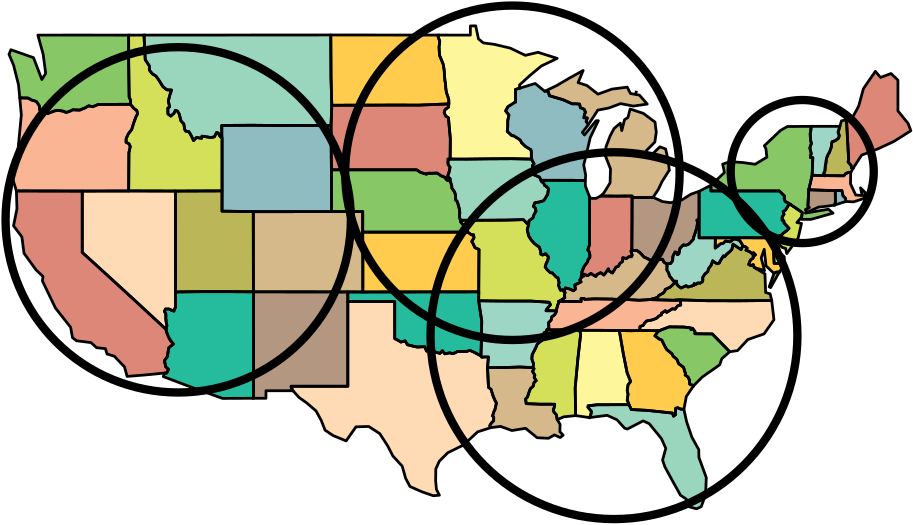 <?xml version="1.0"?>
<!DOCTYPE ipe SYSTEM "ipe.dtd">
<ipe version="70000" creator="pdftoipe 2017/09/19">
<ipestyle>
<layout paper="371.52 205.656" frame="371.52 205.656" origin="0 0"/>
<symbol name="bullet"><path matrix="0.04 0 0 0.04 0 0" fill="black">
18 0 0 18 0 0 e</path></symbol>
</ipestyle>
<!-- Page: 1 1 -->
<page>
<path fill="0.995987 0.964996 0.607986" fillrule="wind">
207.212 167.295 m
205.733 166.84 l
205.789 162.282 l
205.61 162.291 l
204.221 161.398 l
203.021 160.626 l
202.218 159.145 l
203.402 157.644 l
202.974 155.637 l
202.968 153.484 l
202.798 151.743 l
204.438 150.228 l
205.11 150.158 l
206.929 149.039 l
207.56 148.507 l
207.956 147.666 l
209.372 146.322 l
211.274 145.168 l
211.456 144.526 l
211.471 142.658 l
211.619 141.786 l
204.241 141.929 l
196.024 141.88 l
188.381 141.778 l
182.235 141.79 l
182.309 149.064 l
181.628 156.641 l
180.643 157.263 l
180.086 158.5 l
180.39 159.587 l
181.649 160.485 l
181.747 161.658 l
181.75 163.126 l
181.399 164.358 l
180.926 165.675 l
180.655 167.334 l
180.586 169.202 l
180.396 169.65 l
180.167 172.067 l
180.143 173.18 l
180.033 174.172 l
179.753 175.859 l
179.071 177.575 l
178.42 179.11 l
178.321 180.638 l
178.25 182.292 l
178.44 183.373 l
178.479 184.363 l
177.952 185.589 l
177.869 186.429 l
189.512 186.42 l
189.527 189.717 l
191.432 189.763 l
192.429 185.056 l
194.179 183.616 l
198.107 183.095 l
203.849 181.746 l
209.304 179.133 l
213.858 180.228 l
220.777 178.044 l
220.779 178.044 l
220.777 178.042 l
215.04 175.285 l
211.047 171.966 l
207.229 168.496 l
207.212 167.295 l
h
</path>
<path fill="0.603989 0.838989 0.740997" fillrule="wind">
72.0218 186.425 m
88.8316 186.434 l
105.641 186.447 l
122.451 186.461 l
139.264 186.47 l
139.35 171.071 l
139.636 161.163 l
139.347 153.837 l
129.966 153.921 l
119.838 153.879 l
111.088 153.967 l
100.013 153.908 l
100.037 149.895 l
99.936 149.617 l
99.3228 150.049 l
98.7753 151.154 l
98.1652 151.371 l
97.3644 149.808 l
96.0759 149.554 l
92.9001 150.045 l
92.7513 149.272 l
90.909 149.558 l
89.8704 148.47 l
88.8733 150.512 l
88.1828 151.659 l
87.037 151.851 l
86.6947 152.428 l
86.3375 154.501 l
85.3404 155.494 l
84.6977 158.016 l
84.025 159.119 l
83.3405 159.34 l
82.766 158.211 l
81.6559 157.258 l
80.6529 158.05 l
80.5963 160.106 l
81.2512 160.626 l
80.7778 162.702 l
81.3256 164.835 l
81.9416 166.642 l
80.2481 166.72 l
78.7987 167.905 l
77.2332 170.443 l
76.2957 171.722 l
74.998 172.505 l
73.9534 173.829 l
73.9563 175.325 l
72.4742 177.543 l
72.0218 186.425 l
h
</path>
<path fill="1.000000 0.799988 0.301987" fillrule="wind">
177.869 186.429 m
177.952 185.589 l
178.479 184.363 l
178.44 183.373 l
178.25 182.292 l
178.321 180.638 l
178.42 179.11 l
179.071 177.575 l
179.753 175.859 l
180.033 174.172 l
180.143 173.18 l
180.167 172.067 l
180.396 169.65 l
180.586 169.202 l
180.655 167.334 l
180.926 165.675 l
181.399 164.358 l
181.75 163.126 l
181.747 161.658 l
171.047 161.218 l
161.907 161.235 l
150.377 161.201 l
139.636 161.163 l
139.35 171.071 l
139.264 186.47 l
158.741 186.447 l
177.869 186.429 l
h
</path>
<path fill="0.830994 0.877991 0.352997" fillrule="wind">
72.0218 186.425 m
72.4742 177.543 l
73.9563 175.325 l
73.9534 173.829 l
74.998 172.505 l
76.2957 171.722 l
77.2332 170.443 l
78.7987 167.905 l
80.2481 166.72 l
81.9416 166.642 l
81.3256 164.835 l
80.7778 162.702 l
81.2512 160.626 l
80.5963 160.106 l
80.6529 158.05 l
81.6559 157.258 l
82.766 158.211 l
83.3405 159.34 l
84.025 159.119 l
84.6977 158.016 l
85.3404 155.494 l
86.3375 154.501 l
86.6947 152.428 l
87.037 151.851 l
88.1828 151.659 l
88.8733 150.512 l
89.8704 148.47 l
90.909 149.558 l
92.7513 149.272 l
92.9001 150.045 l
96.0759 149.554 l
97.3644 149.808 l
98.1652 151.371 l
98.7753 151.154 l
99.3228 150.049 l
99.936 149.617 l
100.135 149.475 l
100.132 130.34 l
83.3494 130.276 l
66.5098 130.328 l
66.5901 144.077 l
67.0812 146.289 l
66.6259 147.306 l
65.5753 147.836 l
65.5871 149.089 l
66.3788 150.875 l
67.5902 152.437 l
68.3937 154.997 l
69.1497 157.051 l
69.7182 158.093 l
69.4175 159.311 l
68.4741 159.961 l
67.1467 161.513 l
67.1944 162.95 l
66.6795 164.186 l
66.5188 175.643 l
66.4919 186.416 l
72.0218 186.425 l
h
</path>
<path fill="0.532990 0.779999 0.395996" fillrule="wind">
66.4919 186.416 m
66.5188 175.643 l
66.6795 164.186 l
67.1944 162.95 l
67.1467 161.513 l
55.5423 161.453 l
53.5244 160.613 l
52.0899 160.967 l
50.9917 160.31 l
48.9053 159.425 l
46.3666 159.531 l
45.0868 158.882 l
43.9082 158.597 l
43.0243 159.018 l
41.0153 159.362 l
39.7385 159.106 l
37.5629 158.258 l
36.1819 158.233 l
34.8812 158.538 l
34.4646 159.664 l
34.3157 161.014 l
33.2712 162.556 l
31.6371 163.019 l
30.2711 163.756 l
28.5538 163.795 l
27.3053 163.804 l
26.85 168.548 l
25.0725 175.62 l
23.4327 179.507 l
24.1139 181.152 l
32.2473 178.294 l
35.2444 170.447 l
36.6342 172.628 l
35.7354 179.471 l
33.8222 186.422 l
49.7803 186.429 l
66.4919 186.416 l
h
</path>
<path fill="0.144989 0.737000 0.612000" fillrule="wind">
111.409 94.0008 m
111.418 55.6843 l
100.281 55.6368 l
87.4507 60.2697 l
78.9594 63.4894 l
79.4845 64.7891 l
80.2243 64.7589 l
80.8434 66.0913 l
79.8523 67.0094 l
79.6529 68.0106 l
79.3612 69.1906 l
80.4565 70.7322 l
80.903 73.8175 l
82.6084 75.2067 l
81.5457 76.5096 l
80.8166 77.7903 l
80.3523 78.9838 l
80.0428 79.9085 l
79.9297 80.5198 l
80.2749 81.8642 l
79.9982 83.2084 l
79.8821 84.5412 l
79.885 86.0271 l
79.382 86.9747 l
79.766 87.8287 l
80.9505 87.8287 l
82.0279 87.3373 l
82.7958 87.0625 l
83.1679 88.1186 l
83.4089 88.3498 l
83.3701 93.96 l
92.4419 94.0675 l
103.248 94.0528 l
111.409 94.0008 l
h
</path>
<path fill="0.866989 0.528992 0.474991" fillrule="wind">
79.9297 80.5198 m
80.0428 79.9085 l
80.3523 78.9838 l
80.8166 77.7903 l
81.5457 76.5096 l
82.6084 75.2067 l
80.903 73.8175 l
80.4565 70.7322 l
79.3612 69.1906 l
79.6529 68.0106 l
79.8523 67.0094 l
80.8434 66.0913 l
80.2243 64.7589 l
79.4845 64.7891 l
72.3432 64.0693 l
65.9503 63.5561 l
65.0042 66.9581 l
61.3592 70.8109 l
58.7349 71.616 l
58.1202 73.5506 l
54.9643 73.89 l
52.9516 75.7211 l
47.7267 76.3912 l
46.2922 77.4879 l
45.6076 81.2297 l
40.1521 88.1553 l
35.4676 97.8852 l
35.667 99.5253 l
33.1848 101.871 l
28.8335 107.869 l
28.0568 113.777 l
25.0596 117.773 l
26.2918 123.904 l
26.0953 130.324 l
49.8012 130.273 l
49.7953 108.185 l
60.3996 98.5398 l
70.489 89.2685 l
79.9297 80.5198 l
h
</path>
<path fill="0.834991 0.724991 0.540985" fillrule="wind">
150.752 115.485 m
150.809 104.34 l
150.803 93.9452 l
145.392 93.9674 l
138.66 93.9747 l
129.1 93.9823 l
120.213 94.0008 l
111.409 94.0008 l
111.365 122.861 l
117.002 122.865 l
122.633 122.865 l
133.898 122.873 l
139.532 122.877 l
150.764 122.877 l
150.752 115.721 l
150.752 115.485 l
h
</path>
<path fill="0.995987 0.858994 0.705994" fillrule="wind">
66.5098 130.328 m
83.3494 130.276 l
83.3701 93.96 l
83.4089 88.3498 l
83.1679 88.1186 l
82.7958 87.0625 l
82.0279 87.3373 l
80.9505 87.8287 l
79.766 87.8287 l
79.382 86.9747 l
79.885 86.0271 l
79.8821 84.5412 l
79.9982 83.2084 l
80.2749 81.8642 l
79.9297 80.5198 l
70.489 89.2685 l
60.3996 98.5398 l
49.7953 108.185 l
49.8012 130.273 l
66.5098 130.308 l
66.5098 130.328 l
h
</path>
<path fill="0.705994 0.591995 0.505997" fillrule="wind">
111.418 55.6843 m
111.409 94.0008 l
120.213 94.0008 l
129.1 93.9823 l
138.66 93.9747 l
145.392 93.9674 l
145.401 90.502 l
145.401 72.5528 l
145.401 60.0077 l
140.181 60.0077 l
130.056 60.0077 l
124.993 60.0077 l
125.053 59.4457 l
125.684 58.3928 l
115.938 58.3965 l
115.927 55.6854 l
111.418 55.6843 l
h
</path>
<path fill="0.979996 0.713989 0.579987" fillrule="wind">
67.1467 161.513 m
68.4741 159.961 l
69.4175 159.311 l
69.7182 158.093 l
69.1497 157.051 l
68.3937 154.997 l
67.5902 152.437 l
66.3788 150.875 l
65.5871 149.089 l
65.5753 147.836 l
66.6259 147.306 l
67.0812 146.289 l
66.5901 144.077 l
66.5098 130.328 l
66.5098 130.308 l
49.8012 130.273 l
26.0953 130.324 l
24.301 136.14 l
26.4984 143.389 l
27.8663 157.683 l
27.3053 163.804 l
28.5538 163.795 l
30.2711 163.756 l
31.6371 163.019 l
33.2712 162.556 l
34.3157 161.014 l
34.4646 159.664 l
34.8812 158.538 l
36.1819 158.233 l
37.5629 158.258 l
39.7385 159.106 l
41.0153 159.362 l
43.0243 159.018 l
43.9082 158.597 l
45.0868 158.882 l
46.3666 159.531 l
48.9053 159.425 l
50.9917 160.31 l
52.0899 160.967 l
53.5244 160.613 l
55.5423 161.453 l
67.1467 161.513 l
h
</path>
<path fill="0.732986 0.717987 0.348999" fillrule="wind">
83.3494 130.276 m
100.132 130.34 l
100.109 123.054 l
111.365 122.861 l
111.409 94.0008 l
103.248 94.0528 l
92.4419 94.0675 l
83.3701 93.96 l
83.3494 130.276 l
h
</path>
<path fill="0.560989 0.737000 0.756989" fillrule="wind">
99.936 149.617 m
100.037 149.895 l
100.013 153.908 l
111.088 153.967 l
119.838 153.879 l
129.966 153.921 l
139.347 153.837 l
139.49 137.93 l
139.532 122.877 l
133.898 122.873 l
122.633 122.865 l
117.002 122.865 l
111.365 122.861 l
100.109 123.054 l
100.132 130.34 l
100.135 149.475 l
99.936 149.617 l
h
</path>
<path fill="0.619995 0.838989 0.772995" fillrule="wind">
220.423 87.1945 m
220.364 86.6197 l
219.792 85.647 l
218.807 84.9752 l
218.59 83.8342 l
217.7 82.9319 l
217.768 80.9362 l
217.126 80.2992 l
217.018 79.7567 l
216.015 79.2473 l
215.995 78.2588 l
215.242 76.4378 l
214.593 76.0534 l
213.599 75.1315 l
213.003 73.7352 l
211.774 71.3837 l
211.646 69.7906 l
212.295 68.0317 l
212.024 66.7162 l
207.271 66.9424 l
201.125 66.7197 l
195.694 66.7304 l
196.018 70.5332 l
194.717 70.558 l
193.625 70.4691 l
193.331 70.9101 l
193.491 76.8223 l
193.61 83.4702 l
192.494 90.7896 l
199.334 90.69 l
205.551 90.6716 l
211.489 90.668 l
217.896 90.2404 l
218.364 89.3789 l
217.73 88.6326 l
217.099 87.8837 l
216.754 87.1945 l
220.423 87.1945 l
h
</path>
<path fill="0.603989 0.838989 0.740997" fillrule="wind">
182.235 141.79 m
188.381 141.778 l
196.024 141.88 l
204.241 141.929 l
211.619 141.786 l
211.7 141.365 l
212.432 140.141 l
211.929 139.559 l
211.947 137.946 l
212.176 137.262 l
212.539 136.049 l
214.376 135.318 l
214.923 134.154 l
215.251 133.575 l
215.914 133.19 l
216.182 132.372 l
217.066 131.763 l
217.646 131.111 l
217.346 129.085 l
216.304 127.385 l
215.929 126.846 l
214.643 126.414 l
212.712 126.046 l
212.209 124.763 l
212.908 124.183 l
213.146 123.03 l
212.411 121.747 l
212.036 120.623 l
210.596 119.526 l
210.483 118.182 l
209.712 118.797 l
208.637 119.99 l
202.488 119.83 l
196.018 119.776 l
190.976 119.764 l
185.926 119.768 l
185.557 121.105 l
185.714 122.43 l
185.592 123.711 l
185.015 125.861 l
184.64 126.755 l
184.235 126.996 l
184.193 128.731 l
183.839 129.977 l
182.818 131.399 l
182.83 132.023 l
182.473 133.274 l
182.22 134.03 l
182.229 134.726 l
181.318 135.572 l
181.771 136.825 l
182.062 138.052 l
182.196 138.884 l
181.479 139.905 l
181.485 141.786 l
182.235 141.79 l
h
</path>
<path fill="1.000000 0.799988 0.301987" fillrule="wind">
150.803 93.9452 m
150.809 104.34 l
150.752 115.485 l
150.764 115.485 l
160.595 115.485 l
167.907 115.485 l
180.845 115.488 l
188.589 115.488 l
189.926 114.514 l
190.658 114.53 l
190.818 113.472 l
190.027 112.125 l
190.455 111.434 l
191.149 109.912 l
192.628 109.228 l
192.569 101.551 l
192.527 94.0008 l
187.592 93.9934 l
177.47 93.9823 l
167.345 93.9674 l
161.72 93.96 l
156.098 93.9526 l
150.803 93.9452 l
h
</path>
<path fill="0.830994 0.877991 0.352997" fillrule="wind">
220.423 87.1945 m
216.754 87.1945 l
217.099 87.8837 l
217.73 88.6326 l
218.364 89.3789 l
217.896 90.2404 l
211.489 90.668 l
205.551 90.6716 l
199.334 90.69 l
192.494 90.7896 l
192.557 94.0008 l
192.527 94.0008 l
192.569 101.551 l
192.628 109.228 l
191.149 109.912 l
190.455 111.434 l
190.027 112.125 l
190.818 113.472 l
190.658 114.53 l
189.926 114.514 l
188.589 115.488 l
187.86 117.054 l
186.985 117.995 l
186.039 119.159 l
185.926 119.768 l
190.976 119.764 l
196.018 119.776 l
202.488 119.83 l
208.637 119.99 l
209.712 118.797 l
210.483 118.182 l
209.992 116.356 l
210.495 114.171 l
211.426 112.671 l
212.5 111.438 l
213.795 110.463 l
214.313 110.134 l
214.783 108.758 l
214.873 107.552 l
215.515 107.252 l
216.578 107.716 l
217.649 106.559 l
217.331 105.234 l
216.81 104.193 l
216.447 102.938 l
217.245 101.867 l
218.358 100.862 l
218.995 100.836 l
220.468 99.2778 l
221.036 99.0679 l
221.456 97.3585 l
221.248 96.2989 l
221.968 94.5726 l
222.575 94.7547 l
223.572 93.667 l
223.397 92.9629 l
223.504 91.864 l
222.611 91.2842 l
221.349 90.5499 l
221.203 89.8756 l
220.861 88.8861 l
220.423 87.1945 l
h
</path>
<path fill="0.532990 0.779999 0.395996" fillrule="wind">
150.752 115.485 m
150.752 115.721 l
150.764 122.877 l
139.532 122.877 l
139.49 137.93 l
150.473 137.93 l
158.91 137.93 l
170.19 137.93 l
171.643 136.962 l
173.711 136.356 l
174.196 136.703 l
175.533 136.675 l
177.542 136.752 l
178.997 135.77 l
180.539 135.133 l
180.795 134.5 l
181.277 134.134 l
182.22 134.03 l
182.473 133.274 l
182.83 132.023 l
182.818 131.399 l
183.839 129.977 l
184.193 128.731 l
184.235 126.996 l
184.64 126.755 l
185.015 125.861 l
185.592 123.711 l
185.714 122.43 l
185.557 121.105 l
185.926 119.768 l
186.039 119.159 l
186.985 117.995 l
187.86 117.054 l
188.589 115.488 l
180.845 115.488 l
167.907 115.485 l
160.595 115.485 l
150.764 115.485 l
150.752 115.485 l
h
</path>
<path fill="0.144989 0.737000 0.612000" fillrule="wind">
145.392 93.9674 m
150.803 93.9452 l
156.098 93.9526 l
161.72 93.96 l
167.345 93.9674 l
177.47 93.9823 l
187.592 93.9934 l
192.527 94.0008 l
192.557 94.0008 l
192.494 90.7896 l
193.61 83.4702 l
193.491 76.8223 l
193.331 70.9101 l
190.911 72.2282 l
189.333 72.9455 l
188.054 72.4886 l
186.077 72.56 l
184.908 72.5494 l
183.943 72.0001 l
183.003 71.7185 l
182.179 72.0499 l
180.3 71.6863 l
179.449 72.8099 l
178.571 71.8361 l
177.039 72.271 l
175.461 73.3205 l
173.774 72.6456 l
173.035 74.2718 l
170.416 74.1107 l
168.741 74.4758 l
166.854 74.9559 l
166.018 76.3622 l
164.538 75.9098 l
163.625 76.4629 l
162.282 77.1929 l
162.282 83.7215 l
162.282 90.502 l
156.654 90.502 l
151.026 90.502 l
145.401 90.502 l
145.392 93.9674 l
h
</path>
<path fill="0.866989 0.528992 0.474991" fillrule="wind">
181.747 161.658 m
181.649 160.485 l
180.39 159.587 l
180.086 158.5 l
180.643 157.263 l
181.628 156.641 l
182.309 149.064 l
182.235 141.79 l
181.485 141.786 l
181.479 139.905 l
182.196 138.884 l
182.062 138.052 l
181.771 136.825 l
181.318 135.572 l
182.229 134.726 l
182.22 134.03 l
181.277 134.134 l
180.795 134.5 l
180.539 135.133 l
178.997 135.77 l
177.542 136.752 l
175.533 136.675 l
174.196 136.703 l
173.711 136.356 l
171.643 136.962 l
170.19 137.93 l
158.91 137.93 l
150.473 137.93 l
139.49 137.93 l
139.347 153.837 l
139.636 161.163 l
150.377 161.201 l
161.907 161.235 l
171.047 161.218 l
181.747 161.658 l
h
</path>
<path fill="0.834991 0.724991 0.540985" fillrule="wind">
195.694 66.7304 m
201.125 66.7197 l
207.271 66.9424 l
212.024 66.7162 l
212.426 66.3348 l
211.914 65.3719 l
212.73 64.0025 l
212.498 63.1804 l
213.224 62.0403 l
212.444 61.3643 l
212.182 60.116 l
211.096 59.0863 l
210.59 57.7069 l
210.078 56.1224 l
209.39 55.3907 l
209.62 53.757 l
214.581 53.5496 l
219.882 53.5358 l
219.721 52.4516 l
219.349 51.3832 l
219.706 50.5608 l
220.447 49.808 l
220.646 48.7338 l
220.751 48.0929 l
220.811 47.9898 l
220.812 47.9873 l
220.813 47.9877 l
221.825 46.2693 l
221.733 43.6568 l
222.928 42.3881 l
221.855 41.5461 l
219.769 42.4911 l
217.658 41.2749 l
213.577 41.4741 l
209.378 44.8689 l
204.472 44.0662 l
200.381 45.5568 l
196.882 45.1049 l
196.488 45.802 l
197.06 46.7482 l
197.902 47.6033 l
197.917 48.8951 l
197.506 49.3273 l
197.997 50.8773 l
198.357 51.583 l
198.899 53.9679 l
198.402 54.8607 l
197.75 56.3516 l
197.271 57.874 l
196.959 58.891 l
196.036 59.634 l
195.694 66.7304 l
h
</path>
<path fill="0.995987 0.858994 0.705994" fillrule="wind">
125.684 58.3928 m
125.053 59.4457 l
124.993 60.0077 l
130.056 60.0077 l
140.181 60.0077 l
145.401 60.0077 l
145.401 72.5528 l
145.401 90.502 l
151.026 90.502 l
156.654 90.502 l
162.282 90.502 l
162.282 83.7215 l
162.282 77.1929 l
163.625 76.4629 l
164.538 75.9098 l
166.018 76.3622 l
166.854 74.9559 l
168.741 74.4758 l
170.416 74.1107 l
173.035 74.2718 l
173.774 72.6456 l
175.461 73.3205 l
177.039 72.271 l
178.571 71.8361 l
179.449 72.8099 l
180.3 71.6863 l
182.179 72.0499 l
183.003 71.7185 l
183.943 72.0001 l
184.908 72.5494 l
186.077 72.56 l
188.054 72.4886 l
189.333 72.9455 l
190.911 72.2282 l
193.331 70.9101 l
193.625 70.4691 l
194.717 70.558 l
196.018 70.5332 l
195.694 66.7304 l
196.036 59.634 l
196.959 58.891 l
197.271 57.874 l
197.75 56.3516 l
198.402 54.8607 l
198.899 53.9679 l
198.357 51.583 l
197.997 50.8773 l
197.506 49.3273 l
197.917 48.8951 l
197.902 47.6033 l
197.06 46.7482 l
196.488 45.802 l
196.882 45.1049 l
192.149 43.6009 l
187.03 38.8526 l
181.44 36.1062 l
178.369 33.0797 l
177.074 30.2399 l
177.021 25.9059 l
177.3 22.9071 l
178.369 20.7886 l
176.175 20.6012 l
172.181 21.9707 l
167.794 23.9042 l
166.22 26.8442 l
164.982 31.2475 l
161.663 34.853 l
159.72 38.5826 l
156.898 42.9651 l
152.934 45.5289 l
148.336 45.4028 l
144.791 40.33 l
140.124 42.2518 l
137.216 44.1929 l
135.818 47.7402 l
133.951 51.1285 l
130.609 53.9956 l
127.734 56.0635 l
125.684 58.3928 l
h
</path>
<path fill="0.705994 0.591995 0.505997" fillrule="wind">
311.342 130.739 m
315.648 130.6 l
320.886 130.428 l
320.931 126.323 l
320.589 125.228 l
318.107 124.853 l
314.839 124.487 l
310.498 122.5 l
310.496 122.51 l
310.498 122.511 l
310.449 122.736 l
310.246 123.644 l
311.47 124.368 l
311.029 125.003 l
311.342 130.739 l
h
</path>
<path fill="0.979996 0.713989 0.579987" fillrule="wind">
320.886 130.428 m
315.648 130.6 l
311.342 130.739 l
312.556 135.968 l
317.196 135.843 l
323.991 135.774 l
324.571 136.525 l
325.764 137.043 l
326.431 136.897 l
326.375 132.861 l
328.232 128.858 l
330.565 128.671 l
329.976 131.423 l
331.663 129.746 l
331.211 127.599 l
327.416 126.386 l
324.714 126.533 l
324.559 127.678 l
323.675 128.54 l
323.258 130.512 l
320.886 130.428 l
h
</path>
<path fill="0.732986 0.717987 0.348999" fillrule="wind">
326.431 136.897 m
325.764 137.043 l
324.571 136.525 l
323.991 135.774 l
317.196 135.843 l
316.743 136.635 l
317.187 137.626 l
317.324 139.641 l
317.496 140.121 l
317.687 141.946 l
318.303 143.49 l
318.764 144.168 l
319.434 146.013 l
319.562 147.269 l
319.749 148.031 l
320.836 148.408 l
322.098 149.317 l
322.318 150.295 l
321.901 151.425 l
322.559 153.577 l
322.55 153.581 l
323.113 155.54 l
324.914 155.941 l
325.705 141.517 l
325.494 140.757 l
326.529 139.616 l
326.791 138.543 l
327.383 138.62 l
326.431 136.897 l
h
</path>
<path fill="0.560989 0.737000 0.756989" fillrule="wind">
320.589 125.228 m
320.931 126.323 l
320.886 130.428 l
323.258 130.512 l
323.675 128.54 l
324.559 127.678 l
324.714 126.533 l
320.589 125.228 l
h
</path>
<path fill="0.619995 0.838989 0.772995" fillrule="wind">
317.196 135.843 m
312.556 135.968 l
312.794 142.302 l
311.987 142.359 l
311.883 142.654 l
312.24 143.778 l
311.725 145.811 l
312.291 147.426 l
311.981 148.62 l
311.848 150.954 l
312.071 151.969 l
312.187 153.572 l
322.55 153.581 l
322.559 153.577 l
321.901 151.425 l
322.318 150.295 l
322.098 149.317 l
320.836 148.408 l
319.749 148.031 l
319.562 147.269 l
319.434 146.013 l
318.764 144.168 l
318.303 143.49 l
317.687 141.946 l
317.496 140.121 l
317.324 139.641 l
317.187 137.626 l
316.743 136.635 l
317.196 135.843 l
h
</path>
<path fill="0.995987 0.964996 0.607986" fillrule="wind">
228.837 80.1545 m
235.909 80.1508 l
243.132 80.0604 l
244.593 71.6401 l
245.921 64.9879 l
246.727 62.91 l
247.218 61.725 l
246.29 60.5632 l
245.977 58.4659 l
246.281 57.227 l
246.141 56.067 l
245.986 54.9923 l
246.343 54.158 l
246.62 53.3872 l
235.144 53.3492 l
231.929 52.9762 l
231.84 52.4793 l
233.123 50.8979 l
232.825 49.6158 l
232.417 48.727 l
227.426 49.4441 l
227.248 59.4317 l
228.239 70.0639 l
229.239 78.8322 l
228.837 80.1545 l
h
</path>
<path fill="0.603989 0.838989 0.740997" fillrule="wind">
232.417 48.727 m
232.825 49.6158 l
233.123 50.8979 l
231.84 52.4793 l
231.929 52.9762 l
235.144 53.3492 l
246.62 53.3872 l
247.474 51.6312 l
253.129 51.3316 l
262.251 50.3578 l
262.668 49.2244 l
263.394 49.8046 l
263.409 52.0654 l
264.088 52.2861 l
265.201 51.8069 l
266.388 51.6864 l
267.383 47.1822 l
269.26 41.6751 l
271.759 37.1546 l
271.79 34.4102 l
274.453 27.0956 l
274.276 22.8794 l
274.031 20.4581 l
272.628 16.6735 l
270.948 15.8935 l
268.18 16.6422 l
267.29 19.3589 l
265.153 20.7886 l
262.174 26.1545 l
259.557 30.9639 l
258.712 33.4357 l
259.867 37.6516 l
258.292 41.1632 l
253.907 46.5428 l
251.712 47.5348 l
246.037 44.6058 l
245.03 44.9276 l
242.301 47.9396 l
238.775 49.5437 l
232.417 48.727 l
h
</path>
<path fill="1.000000 0.799988 0.301987" fillrule="wind">
246.62 53.3872 m
246.343 54.158 l
245.986 54.9923 l
246.141 56.067 l
246.281 57.227 l
245.977 58.4659 l
246.29 60.5632 l
247.218 61.725 l
246.727 62.91 l
245.921 64.9879 l
244.593 71.6401 l
243.132 80.0604 l
247.468 79.9989 l
250.468 80.0676 l
257.469 80.0134 l
256.852 79.446 l
255.951 78.1543 l
257.469 77.0237 l
258.445 76.6103 l
259.492 74.4652 l
260.162 73.267 l
262.12 71.6686 l
262.507 70.8319 l
263.841 69.7372 l
264.495 68.1415 l
266.293 66.7939 l
266.695 65.2697 l
267.028 64.5338 l
266.835 64.0447 l
267.882 63.3174 l
268.436 62.0754 l
268.427 60.815 l
268.942 60.5702 l
269.906 60.2313 l
267.256 56.3308 l
266.388 51.6864 l
265.201 51.8069 l
264.088 52.2861 l
263.409 52.0654 l
263.394 49.8046 l
262.668 49.2244 l
262.251 50.3578 l
253.129 51.3316 l
247.474 51.6312 l
246.62 53.3872 l
h
</path>
<path fill="0.830994 0.877991 0.352997" fillrule="wind">
212.024 66.7162 m
212.295 68.0317 l
211.646 69.7906 l
211.774 71.3837 l
213.003 73.7352 l
213.599 75.1315 l
214.593 76.0534 l
215.242 76.4378 l
215.995 78.2588 l
216.015 79.2473 l
217.018 79.7567 l
217.126 80.2992 l
222.667 80.3027 l
228.837 80.1545 l
229.239 78.8322 l
228.239 70.0639 l
227.248 59.4317 l
227.426 49.4441 l
223.137 48.9978 l
220.813 47.9877 l
220.812 47.9873 l
220.811 47.9898 l
220.751 48.0929 l
220.646 48.7338 l
220.447 49.808 l
219.706 50.5608 l
219.349 51.3832 l
219.721 52.4516 l
219.882 53.5358 l
214.581 53.5496 l
209.62 53.757 l
209.39 55.3907 l
210.078 56.1224 l
210.59 57.7069 l
211.096 59.0863 l
212.182 60.116 l
212.444 61.3643 l
213.224 62.0403 l
212.498 63.1804 l
212.73 64.0025 l
211.914 65.3719 l
212.426 66.3348 l
212.024 66.7162 l
h
</path>
<path fill="0.532990 0.779999 0.395996" fillrule="wind">
269.906 60.2313 m
268.942 60.5702 l
268.427 60.815 l
268.436 62.0754 l
267.882 63.3174 l
266.835 64.0447 l
267.028 64.5338 l
266.695 65.2697 l
266.293 66.7939 l
264.495 68.1415 l
263.841 69.7372 l
262.507 70.8319 l
262.12 71.6686 l
260.162 73.267 l
259.492 74.4652 l
258.445 76.6103 l
257.469 77.0237 l
255.951 78.1543 l
256.852 79.446 l
257.469 80.0134 l
258.031 80.216 l
261.067 81.3891 l
266.254 81.3313 l
268.888 81.016 l
268.933 80.4113 l
269.499 80.8639 l
270.38 79.7061 l
270.365 78.9117 l
276.612 78.843 l
282.904 72.4279 l
280.055 69.9558 l
279.251 67.7076 l
273.077 63.3837 l
269.906 60.2313 l
h
</path>
<path fill="0.144989 0.737000 0.612000" fillrule="wind">
210.483 118.182 m
210.596 119.526 l
212.036 120.623 l
212.411 121.747 l
213.146 123.03 l
212.908 124.183 l
212.209 124.763 l
212.712 126.046 l
214.643 126.414 l
215.929 126.846 l
216.304 127.385 l
217.346 129.085 l
217.646 131.111 l
217.066 131.763 l
216.182 132.372 l
215.914 133.19 l
215.251 133.575 l
214.923 134.154 l
220.664 134.154 l
226.533 134.138 l
230.864 134.07 l
230.864 134.09 l
230.883 134.09 l
230.882 134.068 l
230.925 132.097 l
232.441 128.135 l
232.442 128.135 l
232.441 128.135 l
232.435 119.518 l
232.429 111.054 l
231.79 109.04 l
232.251 108.51 l
232.549 107.278 l
232.504 106.312 l
232.034 105.876 l
231.626 104.689 l
230.459 103.13 l
229.67 101.216 l
229.489 99.7804 l
229.528 99.2516 l
228.891 98.2669 l
229.373 97.6013 l
228.385 97.086 l
227.111 96.4966 l
227.328 94.959 l
226.59 94.3794 l
225.233 95.0297 l
223.736 95.409 l
223.355 94.7286 l
223.572 93.667 l
222.575 94.7547 l
221.968 94.5726 l
221.248 96.2989 l
221.456 97.3585 l
221.036 99.0679 l
220.468 99.2778 l
218.995 100.836 l
218.358 100.862 l
217.245 101.867 l
216.447 102.938 l
216.81 104.193 l
217.331 105.234 l
217.649 106.559 l
216.578 107.716 l
215.515 107.252 l
214.873 107.552 l
214.783 108.758 l
214.313 110.134 l
213.795 110.463 l
212.5 111.438 l
211.426 112.671 l
210.495 114.171 l
209.992 116.356 l
210.483 118.182 l
h
</path>
<path fill="0.866989 0.528992 0.474991" fillrule="wind">
229.489 99.7804 m
229.67 101.216 l
230.459 103.13 l
231.626 104.689 l
232.034 105.876 l
232.504 106.312 l
232.549 107.278 l
232.251 108.51 l
231.79 109.04 l
232.429 111.054 l
232.435 119.518 l
232.441 128.135 l
232.442 128.135 l
232.958 127.627 l
234.869 127.668 l
236.388 128.493 l
236.388 128.492 l
242.441 128.457 l
247.733 128.492 l
247.736 127.905 l
247.718 121.163 l
247.674 114.016 l
247.641 108.987 l
247.317 108.647 l
247.775 107.176 l
247.531 106.643 l
246.584 106.632 l
245.706 105.997 l
244.376 106.255 l
244.254 104.878 l
243.462 104.355 l
242.721 103.127 l
241.927 102.904 l
240.688 100.783 l
239.549 101.393 l
239.194 102.266 l
238.215 100.847 l
237.593 100.058 l
236.382 100.892 l
235.087 100.216 l
234.662 99.5253 l
232.929 100.606 l
231.724 99.8292 l
230.275 100.381 l
230.218 99.5965 l
229.489 99.7804 l
h
</path>
<path fill="0.834991 0.724991 0.540985" fillrule="wind">
221.349 90.5499 m
222.611 91.2842 l
223.504 91.864 l
223.397 92.9629 l
223.572 93.667 l
223.355 94.7286 l
223.736 95.409 l
225.233 95.0297 l
226.59 94.3794 l
227.328 94.959 l
227.111 96.4966 l
228.385 97.086 l
229.373 97.6013 l
228.891 98.2669 l
229.528 99.2516 l
229.489 99.7804 l
230.218 99.5965 l
230.275 100.381 l
231.724 99.8292 l
232.929 100.606 l
234.662 99.5253 l
235.087 100.216 l
236.382 100.892 l
237.593 100.058 l
238.215 100.847 l
239.194 102.266 l
239.549 101.393 l
240.688 100.783 l
241.927 102.904 l
242.721 103.127 l
243.462 104.355 l
244.254 104.878 l
244.376 106.255 l
245.706 105.997 l
246.584 106.632 l
247.531 106.643 l
247.775 107.176 l
247.317 108.647 l
247.641 108.987 l
249.567 108.819 l
250.561 108.124 l
252.055 106.499 l
253.248 105.989 l
254.114 105.409 l
255.454 105.61 l
256.442 105.196 l
257.647 105.591 l
258.713 105.712 l
259.162 104.708 l
260.21 104.022 l
260.317 103.342 l
260.257 101.867 l
260.927 100.757 l
261.198 99.6791 l
262.019 98.7608 l
262.582 97.904 l
263.677 97.7732 l
263.099 97.2325 l
261.427 95.6733 l
259.671 94.8512 l
259.671 94.8512 l
259.671 94.8512 l
259.534 94.283 l
258.936 93.5446 l
257.486 92.7589 l
257.397 92.711 l
257.339 92.6318 l
256.894 92.0303 l
256.039 91.7109 l
255.736 91.5981 l
254.111 91.2029 l
250.305 90.974 l
245.349 91.273 l
243.73 91.1881 l
240.504 91.3837 l
237.212 91.4392 l
234.182 91.476 l
230.665 91.2804 l
230.483 91.5981 l
229.367 91.5833 l
229.385 90.4873 l
221.349 90.5499 l
h
</path>
<path fill="0.995987 0.858994 0.705994" fillrule="wind">
257.469 80.0134 m
250.468 80.0676 l
250.593 81.5161 l
251.784 81.9477 l
252.174 82.6847 l
252.971 83.5176 l
254.111 83.6996 l
255.433 84.0163 l
256.719 84.6105 l
257.275 85.2197 l
258.347 85.7711 l
258.317 86.272 l
259.73 87.2092 l
260.186 86.6013 l
262.263 87.9057 l
263.233 87.77 l
264.1 88.934 l
265.246 89.2354 l
265.183 90.2292 l
265.326 91.1032 l
263.129 90.998 l
265.326 91.1032 l
274.814 90.8007 l
286.023 90.7676 l
291.975 90.8265 l
297.307 90.8591 l
298.011 90.8634 l
298.011 90.8634 l
298.803 83.9325 l
295.225 78.8502 l
289.408 76.8312 l
285.711 72.8599 l
282.904 72.4279 l
276.612 78.843 l
270.365 78.9117 l
270.38 79.7061 l
269.499 80.8639 l
268.933 80.4113 l
268.888 81.016 l
266.254 81.3313 l
261.067 81.3891 l
258.031 80.216 l
257.469 80.0134 l
h
</path>
<path fill="0.705994 0.591995 0.505997" fillrule="wind">
247.641 108.987 m
247.674 114.016 l
247.718 121.163 l
247.736 127.905 l
250.614 127.96 l
253.174 127.96 l
255.296 128.028 l
255.296 128.028 l
255.295 128.026 l
258.764 126.476 l
261.568 126.094 l
265.64 127.089 l
268.971 129.165 l
271.865 130.179 l
271.853 120.19 l
271.073 119.818 l
271.311 118.882 l
271.049 117.19 l
270.469 115.283 l
269.924 113.707 l
269.829 112.956 l
268.299 111.299 l
267.65 110.946 l
266.891 110.743 l
266.21 110.904 l
264.957 109.66 l
264.728 108.357 l
264.552 107.655 l
264.052 107.37 l
263.981 108.174 l
263.219 108.349 l
262.427 106.788 l
262.338 105.196 l
261.606 104.204 l
260.21 104.022 l
259.162 104.708 l
258.713 105.712 l
257.647 105.591 l
256.442 105.196 l
255.454 105.61 l
254.114 105.409 l
253.248 105.989 l
252.055 106.499 l
250.561 108.124 l
249.567 108.819 l
247.641 108.987 l
h
</path>
<path fill="0.979996 0.713989 0.579987" fillrule="wind">
217.126 80.2992 m
217.768 80.9362 l
217.7 82.9319 l
218.59 83.8342 l
218.807 84.9752 l
219.792 85.647 l
220.364 86.6197 l
220.423 87.1945 l
220.861 88.8861 l
221.203 89.8756 l
221.349 90.5499 l
229.385 90.4873 l
229.367 91.5833 l
230.483 91.5981 l
230.665 91.2804 l
234.182 91.476 l
237.212 91.4392 l
240.504 91.3837 l
243.73 91.1881 l
245.349 91.273 l
250.305 90.974 l
254.111 91.2029 l
255.736 91.5981 l
256.039 91.7109 l
255.736 91.5981 l
254.111 91.2029 l
262.475 90.9666 l
263.129 90.998 l
265.326 91.1032 l
265.183 90.2292 l
265.246 89.2354 l
264.1 88.934 l
263.233 87.77 l
262.263 87.9057 l
260.186 86.6013 l
259.73 87.2092 l
258.317 86.272 l
258.347 85.7711 l
257.275 85.2197 l
256.719 84.6105 l
255.433 84.0163 l
254.111 83.6996 l
252.971 83.5176 l
252.174 82.6847 l
251.784 81.9477 l
250.593 81.5161 l
250.468 80.0676 l
247.468 79.9989 l
243.132 80.0604 l
235.909 80.1508 l
228.837 80.1545 l
222.667 80.3027 l
217.126 80.2992 l
h
</path>
<path fill="0.732986 0.717987 0.348999" fillrule="wind">
256.039 91.7109 m
256.894 92.0303 l
257.339 92.6318 l
257.397 92.711 l
257.486 92.7589 l
258.936 93.5446 l
259.534 94.283 l
259.671 94.8512 l
259.671 94.8512 l
259.671 94.8512 l
261.427 95.6733 l
263.099 97.2325 l
263.677 97.7732 l
263.927 96.5748 l
264.43 96.0696 l
264.561 95.9376 l
265.415 95.3718 l
266.709 95.991 l
267.189 96.2208 l
267.189 96.2208 l
267.189 96.2208 l
267.865 95.7254 l
269.623 96.2187 l
269.963 96.314 l
270.037 96.6994 l
270.085 96.9442 l
270.722 96.6943 l
271.38 97.1811 l
271.418 97.2092 l
271.418 97.2092 l
271.418 97.2092 l
272.201 97.1084 l
273.094 97.6537 l
273.164 98.0255 l
273.216 98.3005 l
273.124 99.1318 l
273.124 99.1318 l
273.124 99.1318 l
273.885 100.359 l
274.972 101.287 l
275.249 102.338 l
275.79 103.049 l
276.213 103.606 l
276.752 105.162 l
276.752 105.162 l
276.752 105.162 l
277.499 104.609 l
278.335 104.098 l
279.142 104.374 l
279.412 105.026 l
279.966 105.917 l
280.354 106.55 l
280.591 106.936 l
280.591 106.936 l
280.591 106.936 l
280.999 106.635 l
281.832 107.564 l
282.477 108.115 l
282.933 108.506 l
283.132 108.709 l
283.633 109.224 l
283.982 110.742 l
284.076 111.15 l
284.076 111.15 l
284.076 111.15 l
286.689 109.366 l
286.948 109.189 l
287.579 110.548 l
287.731 110.503 l
288.404 110.303 l
289.151 109.759 l
289.151 109.759 l
289.151 109.759 l
288.827 109.153 l
288.737 108.983 l
289.924 108.548 l
290.972 107.743 l
290.972 107.743 l
291.439 107.126 l
291.413 106.704 l
291.413 106.704 l
291.311 106.122 l
291.093 105.968 l
290.353 105.447 l
289.713 103.852 l
290.46 103.463 l
291.374 103.773 l
291.632 102.981 l
291.701 102.768 l
295.573 100.478 l
295.814 93.7659 l
297.428 93.2814 l
298.011 90.8634 l
298.011 90.8634 l
298.011 90.8634 l
297.307 90.8591 l
291.975 90.8265 l
286.023 90.7676 l
274.814 90.8007 l
265.326 91.1032 l
263.129 90.998 l
262.475 90.9666 l
254.111 91.2029 l
255.736 91.5981 l
256.039 91.7109 l
h
</path>
<path fill="0.732986 0.717987 0.348999" fillrule="wind">
300.77 101.17 m
297.606 95.5244 l
297.094 95.8036 l
298.832 100.614 l
298.832 100.614 l
299.463 101.061 l
300.77 101.17 l
300.77 101.17 l
h
</path>
<path fill="0.560989 0.737000 0.756989" fillrule="wind">
211.619 141.786 m
211.471 142.658 l
211.456 144.526 l
211.274 145.168 l
209.372 146.322 l
207.956 147.666 l
207.56 148.507 l
206.929 149.039 l
205.11 150.158 l
204.438 150.228 l
202.798 151.743 l
202.968 153.484 l
202.974 155.637 l
203.402 157.644 l
202.218 159.145 l
203.021 160.626 l
204.221 161.398 l
205.61 162.291 l
205.789 162.282 l
205.733 166.84 l
207.212 167.295 l
207.212 167.294 l
212.847 169.001 l
216.246 166.23 l
216.295 166.188 l
216.643 166.357 l
216.649 166.331 l
217.533 166.063 l
217.986 164.599 l
222.908 163.147 l
226.153 161.692 l
227.742 161.68 l
228.837 161.577 l
229.147 160.251 l
230.477 159.74 l
230.974 158.614 l
230.632 157.97 l
230.376 156.671 l
231.614 156.599 l
231.197 155.317 l
231.947 154.379 l
231.953 154.391 l
232.096 154.336 l
232.046 154.258 l
229.842 151.406 l
230.604 150.474 l
234.737 155.575 l
235.583 155.604 l
232.665 149.516 l
231.395 144.073 l
230.327 139.699 l
231.032 135.948 l
230.883 134.09 l
230.864 134.09 l
230.864 134.07 l
226.533 134.138 l
220.664 134.154 l
214.923 134.154 l
214.376 135.318 l
212.539 136.049 l
212.176 137.262 l
211.947 137.946 l
211.929 139.559 l
212.432 140.141 l
211.7 141.365 l
211.619 141.786 l
h
</path>
<path fill="0.619995 0.838989 0.772995" fillrule="wind">
263.677 97.7732 m
262.582 97.904 l
262.019 98.7608 l
261.198 99.6791 l
260.927 100.757 l
260.257 101.867 l
260.317 103.342 l
260.21 104.022 l
261.606 104.204 l
262.338 105.196 l
262.427 106.788 l
263.219 108.349 l
263.981 108.174 l
264.052 107.37 l
264.552 107.655 l
264.728 108.357 l
264.957 109.66 l
266.21 110.904 l
266.891 110.743 l
267.65 110.946 l
268.299 111.299 l
269.829 112.956 l
269.924 113.707 l
270.469 115.283 l
271.049 117.19 l
271.311 118.882 l
271.073 119.818 l
271.853 120.19 l
271.853 113.442 l
277.71 113.442 l
277.662 109.759 l
278.526 110.406 l
279.49 111.242 l
280.603 111.53 l
281.356 112.29 l
283.017 111.998 l
283.63 112.537 l
284.713 113.087 l
286.451 112.51 l
287.136 111.472 l
287.579 110.548 l
286.948 109.189 l
286.689 109.366 l
284.076 111.15 l
284.076 111.15 l
284.076 111.15 l
283.982 110.742 l
283.633 109.224 l
283.132 108.709 l
282.933 108.506 l
282.477 108.115 l
281.832 107.564 l
280.999 106.635 l
280.591 106.936 l
280.591 106.936 l
280.591 106.936 l
280.354 106.55 l
279.966 105.917 l
279.412 105.026 l
279.142 104.374 l
278.335 104.098 l
277.499 104.609 l
276.752 105.162 l
276.752 105.162 l
276.752 105.162 l
276.213 103.606 l
275.79 103.049 l
275.249 102.338 l
274.972 101.287 l
273.885 100.359 l
273.124 99.1318 l
273.124 99.1318 l
273.124 99.1318 l
273.216 98.3005 l
273.164 98.0255 l
273.094 97.6537 l
272.201 97.1084 l
271.418 97.2092 l
271.418 97.2092 l
271.418 97.2092 l
271.38 97.1811 l
270.722 96.6943 l
270.085 96.9442 l
270.037 96.6994 l
269.963 96.314 l
269.623 96.2187 l
267.865 95.7254 l
267.189 96.2208 l
267.189 96.2208 l
267.189 96.2208 l
266.709 95.991 l
265.415 95.3718 l
264.561 95.9376 l
264.43 96.0696 l
263.927 96.5748 l
263.677 97.7732 l
h
</path>
<path fill="0.995987 0.964996 0.607986" fillrule="wind">
302.621 104.261 m
298.874 104.265 l
298.463 113.461 l
298.895 114.035 l
299.401 114.364 l
300.612 113.985 l
299.776 113.226 l
299.925 111.826 l
301.094 107.93 l
302.489 106.65 l
302.621 104.261 l
h
</path>
<path fill="0.603989 0.838989 0.740997" fillrule="wind">
291.413 106.704 m
291.413 106.704 l
291.439 107.126 l
290.972 107.743 l
291.427 108.09 l
292.142 107.343 l
291.413 106.704 l
h
</path>
<path fill="1.000000 0.799988 0.301987" fillrule="wind">
300.77 101.17 m
300.77 101.17 l
299.463 101.061 l
298.832 100.614 l
298.832 100.614 l
295.959 103.335 l
295.3 109.301 l
294.216 106.187 l
295.417 101.653 l
291.701 102.768 l
291.632 102.981 l
291.374 103.773 l
290.46 103.463 l
289.713 103.852 l
290.353 105.447 l
291.093 105.968 l
291.311 106.122 l
291.413 106.704 l
292.142 107.343 l
291.427 108.09 l
290.972 107.743 l
290.972 107.743 l
289.924 108.548 l
288.737 108.983 l
288.827 109.153 l
289.151 109.759 l
289.151 109.759 l
289.151 109.759 l
288.404 110.303 l
287.731 110.503 l
287.579 110.548 l
287.136 111.472 l
286.451 112.51 l
284.713 113.087 l
283.63 112.537 l
283.017 111.998 l
281.356 112.29 l
280.603 111.53 l
279.49 111.242 l
278.526 110.406 l
277.662 109.759 l
277.71 113.442 l
282.927 113.434 l
284.71 113.445 l
288.701 113.476 l
293.511 113.442 l
298.463 113.461 l
298.874 104.265 l
302.621 104.261 l
302.574 103.941 l
300.77 101.17 l
300.77 101.17 l
h
</path>
<path fill="0.830994 0.877991 0.352997" fillrule="wind">
299.925 111.826 m
299.776 113.226 l
300.612 113.985 l
301.764 114.653 l
302.169 115.109 l
303.502 116.077 l
304.225 116.876 l
302.455 118.777 l
302.356 119.557 l
301.746 119.787 l
301.773 120.975 l
302.431 121.88 l
302.13 122.846 l
303.029 123.498 l
304.011 125.165 l
304.699 125.493 l
309.008 122.551 l
308.786 121 l
307.074 118.953 l
308.729 118.616 l
307.514 113.357 l
303.422 107.781 l
303.002 109.637 l
301.767 110.012 l
299.925 111.826 l
h
</path>
<path fill="0.532990 0.779999 0.395996" fillrule="wind">
311.342 130.739 m
311.029 125.003 l
311.47 124.368 l
310.246 123.644 l
310.449 122.736 l
310.498 122.511 l
310.496 122.51 l
310.149 122.335 l
318.41 123.734 l
320.077 122.328 l
312.202 120.108 l
308.618 120.092 l
308.786 121 l
309.008 122.551 l
304.699 125.493 l
303.791 126.022 l
302.832 126.541 l
302.469 127.631 l
302.618 128.457 l
301.948 129.137 l
300.725 130.32 l
293.085 130.332 l
284.892 130.328 l
276.121 130.328 l
276.121 132.377 l
280.955 136.909 l
280.846 137.657 l
280.847 137.663 l
280.347 139.969 l
283.011 140.85 l
287.431 140.564 l
292.038 139.926 l
296.257 142.472 l
295.923 145.494 l
295.348 146.585 l
301.103 152.06 l
303.642 153.518 l
312.187 153.572 l
312.071 151.969 l
311.848 150.954 l
311.981 148.62 l
312.291 147.426 l
311.725 145.811 l
312.24 143.778 l
311.883 142.654 l
311.987 142.359 l
312.794 142.302 l
312.556 135.968 l
311.342 130.739 l
h
</path>
<path fill="0.144989 0.737000 0.612000" fillrule="wind">
271.853 120.19 m
271.865 130.179 l
271.867 130.18 l
276.109 132.366 l
276.121 132.377 l
276.121 130.328 l
284.892 130.328 l
293.085 130.332 l
300.725 130.32 l
301.948 129.137 l
302.618 128.457 l
302.469 127.631 l
302.832 126.541 l
303.791 126.022 l
304.699 125.493 l
304.011 125.165 l
303.029 123.498 l
302.13 122.846 l
302.431 121.88 l
301.773 120.975 l
301.746 119.787 l
302.356 119.557 l
302.455 118.777 l
304.225 116.876 l
303.502 116.077 l
302.169 115.109 l
301.764 114.653 l
300.612 113.985 l
299.401 114.364 l
298.895 114.035 l
298.463 113.461 l
293.511 113.442 l
288.701 113.476 l
284.71 113.445 l
282.927 113.434 l
277.71 113.442 l
271.853 113.442 l
271.853 120.19 l
h
</path>
<path fill="0.866989 0.528992 0.474991" fillrule="wind">
327.383 138.62 m
326.791 138.543 l
326.529 139.616 l
325.494 140.757 l
325.705 141.517 l
324.914 155.941 l
327.303 157.178 l
329.3 160.826 l
331.015 167.143 l
335.306 173.355 l
337.175 171.18 l
340.946 172.584 l
343.443 170.203 l
343.437 159.119 l
347.116 154.606 l
348.087 152.009 l
342.081 148.197 l
336.302 145.5 l
330.362 143.201 l
327.383 138.62 l
h
</path>
<path fill="0.834991 0.724991 0.540985" fillrule="wind">
249.217 165.882 m
249.218 165.882 l
248.872 165.075 l
250.38 164.824 l
250.38 164.824 l
253.178 161.596 l
248.224 160.868 l
248.035 160.904 l
243.612 161.755 l
239.225 160.143 l
235.401 159.42 l
232.096 154.336 l
231.953 154.391 l
231.947 154.379 l
231.197 155.317 l
231.614 156.599 l
230.376 156.671 l
230.632 157.97 l
230.974 158.614 l
230.477 159.74 l
229.147 160.251 l
228.837 161.577 l
227.742 161.68 l
226.153 161.692 l
222.908 163.147 l
217.986 164.599 l
217.533 166.063 l
216.649 166.331 l
216.643 166.357 l
216.295 166.188 l
216.246 166.23 l
216.294 166.19 l
220.637 168.27 l
225.149 170.933 l
230.114 173.671 l
228.307 169.318 l
231.496 168.271 l
235.457 165.16 l
240.448 166.975 l
245.974 167.69 l
247.156 165.404 l
248.872 165.075 l
249.217 165.882 l
h
</path>
<path fill="0.834991 0.724991 0.540985" fillrule="wind">
261.106 137.777 m
261.106 137.776 l
258.46 133.583 l
257.225 130.932 l
257.223 130.932 l
255.296 128.028 l
255.296 128.028 l
253.174 127.96 l
250.614 127.96 l
247.736 127.905 l
247.733 128.492 l
242.441 128.457 l
236.388 128.492 l
236.388 128.493 l
236.388 128.493 l
237.527 129.533 l
239.81 133.215 l
239.965 138.247 l
238.1 143.014 l
238.38 146.313 l
239.847 150.157 l
241.251 152.807 l
243.5 154.706 l
244.022 152.047 l
245.016 155.965 l
246.256 156.777 l
247.043 159.822 l
251.824 158.216 l
255.986 155.103 l
256.443 151.504 l
255.93 147.921 l
252.836 144.8 l
253.125 142.846 l
254.242 142.782 l
257.729 146.202 l
259.811 145.422 l
260.823 140.927 l
261.104 137.776 l
261.106 137.777 l
h
</path>
<path stroke="0.000000 0.000000 0.000000" pen="1" join="1" cap="2">
207.212 167.295 m
205.733 166.84 l
205.789 162.282 l
205.61 162.291 l
204.221 161.398 l
203.021 160.626 l
202.218 159.145 l
203.402 157.644 l
202.974 155.637 l
202.968 153.484 l
202.798 151.743 l
204.438 150.228 l
205.11 150.158 l
206.929 149.039 l
207.56 148.507 l
207.956 147.666 l
209.372 146.322 l
211.274 145.168 l
211.456 144.526 l
211.471 142.658 l
211.619 141.786 l
204.241 141.929 l
196.024 141.88 l
188.381 141.778 l
182.235 141.79 l
182.309 149.064 l
181.628 156.641 l
180.643 157.263 l
180.086 158.5 l
180.39 159.587 l
181.649 160.485 l
181.747 161.658 l
181.75 163.126 l
181.399 164.358 l
180.926 165.675 l
180.655 167.334 l
180.586 169.202 l
180.396 169.65 l
180.167 172.067 l
180.143 173.18 l
180.033 174.172 l
179.753 175.859 l
179.071 177.575 l
178.42 179.11 l
178.321 180.638 l
178.25 182.292 l
178.44 183.373 l
178.479 184.363 l
177.952 185.589 l
177.869 186.429 l
189.512 186.42 l
189.527 189.717 l
191.432 189.763 l
192.429 185.056 l
194.179 183.616 l
198.107 183.095 l
203.849 181.746 l
209.304 179.133 l
213.858 180.228 l
220.777 178.044 l
220.779 178.044 l
220.777 178.042 l
215.04 175.285 l
211.047 171.966 l
207.229 168.496 l
207.212 167.295 l
</path>
<path stroke="0.000000 0.000000 0.000000" pen="1" join="1" cap="2">
72.0218 186.425 m
88.8316 186.434 l
105.641 186.447 l
122.451 186.461 l
139.264 186.47 l
139.35 171.071 l
139.636 161.163 l
139.347 153.837 l
129.966 153.921 l
119.838 153.879 l
111.088 153.967 l
100.013 153.908 l
100.037 149.895 l
99.936 149.617 l
99.3228 150.049 l
98.7753 151.154 l
98.1652 151.371 l
97.3644 149.808 l
96.0759 149.554 l
92.9001 150.045 l
92.7513 149.272 l
90.909 149.558 l
89.8704 148.47 l
88.8733 150.512 l
88.1828 151.659 l
87.037 151.851 l
86.6947 152.428 l
86.3375 154.501 l
85.3404 155.494 l
84.6977 158.016 l
84.025 159.119 l
83.3405 159.34 l
82.766 158.211 l
81.6559 157.258 l
80.6529 158.05 l
80.5963 160.106 l
81.2512 160.626 l
80.7778 162.702 l
81.3256 164.835 l
81.9416 166.642 l
80.2481 166.72 l
78.7987 167.905 l
77.2332 170.443 l
76.2957 171.722 l
74.998 172.505 l
73.9534 173.829 l
73.9563 175.325 l
72.4742 177.543 l
72.0218 186.425 l
</path>
<path stroke="0.000000 0.000000 0.000000" pen="1" join="1" cap="2">
177.869 186.429 m
177.952 185.589 l
178.479 184.363 l
178.44 183.373 l
178.25 182.292 l
178.321 180.638 l
178.42 179.11 l
179.071 177.575 l
179.753 175.859 l
180.033 174.172 l
180.143 173.18 l
180.167 172.067 l
180.396 169.65 l
180.586 169.202 l
180.655 167.334 l
180.926 165.675 l
181.399 164.358 l
181.75 163.126 l
181.747 161.658 l
171.047 161.218 l
161.907 161.235 l
150.377 161.201 l
139.636 161.163 l
139.35 171.071 l
139.264 186.47 l
158.741 186.447 l
177.869 186.429 l
</path>
<path stroke="0.000000 0.000000 0.000000" pen="1" join="1" cap="2">
72.0218 186.425 m
72.4742 177.543 l
73.9563 175.325 l
73.9534 173.829 l
74.998 172.505 l
76.2957 171.722 l
77.2332 170.443 l
78.7987 167.905 l
80.2481 166.72 l
81.9416 166.642 l
81.3256 164.835 l
80.7778 162.702 l
81.2512 160.626 l
80.5963 160.106 l
80.6529 158.05 l
81.6559 157.258 l
82.766 158.211 l
83.3405 159.34 l
84.025 159.119 l
84.6977 158.016 l
85.3404 155.494 l
86.3375 154.501 l
86.6947 152.428 l
87.037 151.851 l
88.1828 151.659 l
88.8733 150.512 l
89.8704 148.47 l
90.909 149.558 l
92.7513 149.272 l
92.9001 150.045 l
96.0759 149.554 l
97.3644 149.808 l
98.1652 151.371 l
98.7753 151.154 l
99.3228 150.049 l
99.936 149.617 l
100.135 149.475 l
100.132 130.34 l
83.3494 130.276 l
66.5098 130.328 l
66.5901 144.077 l
67.0812 146.289 l
66.6259 147.306 l
65.5753 147.836 l
65.5871 149.089 l
66.3788 150.875 l
67.5902 152.437 l
68.3937 154.997 l
69.1497 157.051 l
69.7182 158.093 l
69.4175 159.311 l
68.4741 159.961 l
67.1467 161.513 l
67.1944 162.95 l
66.6795 164.186 l
66.5188 175.643 l
66.4919 186.416 l
72.0218 186.425 l
</path>
<path stroke="0.000000 0.000000 0.000000" pen="1" join="1" cap="2">
66.4919 186.416 m
66.5188 175.643 l
66.6795 164.186 l
67.1944 162.95 l
67.1467 161.513 l
55.5423 161.453 l
53.5244 160.613 l
52.0899 160.967 l
50.9917 160.31 l
48.9053 159.425 l
46.3666 159.531 l
45.0868 158.882 l
43.9082 158.597 l
43.0243 159.018 l
41.0153 159.362 l
39.7385 159.106 l
37.5629 158.258 l
36.1819 158.233 l
34.8812 158.538 l
34.4646 159.664 l
34.3157 161.014 l
33.2712 162.556 l
31.6371 163.019 l
30.2711 163.756 l
28.5538 163.795 l
27.3053 163.804 l
26.85 168.548 l
25.0725 175.62 l
23.4327 179.507 l
24.1139 181.152 l
32.2473 178.294 l
35.2444 170.447 l
36.6342 172.628 l
35.7354 179.471 l
33.8222 186.422 l
49.7803 186.429 l
66.4919 186.416 l
</path>
<path stroke="0.000000 0.000000 0.000000" pen="1" join="1" cap="2">
111.409 94.0008 m
111.418 55.6843 l
100.281 55.6368 l
87.4507 60.2697 l
78.9594 63.4894 l
79.4845 64.7891 l
80.2243 64.7589 l
80.8434 66.0913 l
79.8523 67.0094 l
79.6529 68.0106 l
79.3612 69.1906 l
80.4565 70.7322 l
80.903 73.8175 l
82.6084 75.2067 l
81.5457 76.5096 l
80.8166 77.7903 l
80.3523 78.9838 l
80.0428 79.9085 l
79.9297 80.5198 l
80.2749 81.8642 l
79.9982 83.2084 l
79.8821 84.5412 l
79.885 86.0271 l
79.382 86.9747 l
79.766 87.8287 l
80.9505 87.8287 l
82.0279 87.3373 l
82.7958 87.0625 l
83.1679 88.1186 l
83.4089 88.3498 l
83.3701 93.96 l
92.4419 94.0675 l
103.248 94.0528 l
111.409 94.0008 l
</path>
<path stroke="0.000000 0.000000 0.000000" pen="1" join="1" cap="2">
79.9297 80.5198 m
80.0428 79.9085 l
80.3523 78.9838 l
80.8166 77.7903 l
81.5457 76.5096 l
82.6084 75.2067 l
80.903 73.8175 l
80.4565 70.7322 l
79.3612 69.1906 l
79.6529 68.0106 l
79.8523 67.0094 l
80.8434 66.0913 l
80.2243 64.7589 l
79.4845 64.7891 l
72.3432 64.0693 l
65.9503 63.5561 l
65.0042 66.9581 l
61.3592 70.8109 l
58.7349 71.616 l
58.1202 73.5506 l
54.9643 73.89 l
52.9516 75.7211 l
47.7267 76.3912 l
46.2922 77.4879 l
45.6076 81.2297 l
40.1521 88.1553 l
35.4676 97.8852 l
35.667 99.5253 l
33.1848 101.871 l
28.8335 107.869 l
28.0568 113.777 l
25.0596 117.773 l
26.2918 123.904 l
26.0953 130.324 l
49.8012 130.273 l
49.7953 108.185 l
60.3996 98.5398 l
70.489 89.2685 l
79.9297 80.5198 l
</path>
<path stroke="0.000000 0.000000 0.000000" pen="1" join="1" cap="2">
150.752 115.485 m
150.809 104.34 l
150.803 93.9452 l
145.392 93.9674 l
138.66 93.9747 l
129.1 93.9823 l
120.213 94.0008 l
111.409 94.0008 l
111.365 122.861 l
117.002 122.865 l
122.633 122.865 l
133.898 122.873 l
139.532 122.877 l
150.764 122.877 l
150.752 115.721 l
150.752 115.485 l
</path>
<path stroke="0.000000 0.000000 0.000000" pen="1" join="1" cap="2">
66.5098 130.328 m
83.3494 130.276 l
83.3701 93.96 l
83.4089 88.3498 l
83.1679 88.1186 l
82.7958 87.0625 l
82.0279 87.3373 l
80.9505 87.8287 l
79.766 87.8287 l
79.382 86.9747 l
79.885 86.0271 l
79.8821 84.5412 l
79.9982 83.2084 l
80.2749 81.8642 l
79.9297 80.5198 l
70.489 89.2685 l
60.3996 98.5398 l
49.7953 108.185 l
49.8012 130.273 l
66.5098 130.308 l
66.5098 130.328 l
</path>
<path stroke="0.000000 0.000000 0.000000" pen="1" join="1" cap="2">
111.418 55.6843 m
111.409 94.0008 l
120.213 94.0008 l
129.1 93.9823 l
138.66 93.9747 l
145.392 93.9674 l
145.401 90.502 l
145.401 72.5528 l
145.401 60.0077 l
140.181 60.0077 l
130.056 60.0077 l
124.993 60.0077 l
125.053 59.4457 l
125.684 58.3928 l
115.938 58.3965 l
115.927 55.6854 l
111.418 55.6843 l
</path>
<path stroke="0.000000 0.000000 0.000000" pen="1" join="1" cap="2">
67.1467 161.513 m
68.4741 159.961 l
69.4175 159.311 l
69.7182 158.093 l
69.1497 157.051 l
68.3937 154.997 l
67.5902 152.437 l
66.3788 150.875 l
65.5871 149.089 l
65.5753 147.836 l
66.6259 147.306 l
67.0812 146.289 l
66.5901 144.077 l
66.5098 130.328 l
66.5098 130.308 l
49.8012 130.273 l
26.0953 130.324 l
24.301 136.14 l
26.4984 143.389 l
27.8663 157.683 l
27.3053 163.804 l
28.5538 163.795 l
30.2711 163.756 l
31.6371 163.019 l
33.2712 162.556 l
34.3157 161.014 l
34.4646 159.664 l
34.8812 158.538 l
36.1819 158.233 l
37.5629 158.258 l
39.7385 159.106 l
41.0153 159.362 l
43.0243 159.018 l
43.9082 158.597 l
45.0868 158.882 l
46.3666 159.531 l
48.9053 159.425 l
50.9917 160.31 l
52.0899 160.967 l
53.5244 160.613 l
55.5423 161.453 l
67.1467 161.513 l
</path>
<path stroke="0.000000 0.000000 0.000000" pen="1" join="1" cap="2">
83.3494 130.276 m
100.132 130.34 l
100.109 123.054 l
111.365 122.861 l
111.409 94.0008 l
103.248 94.0528 l
92.4419 94.0675 l
83.3701 93.96 l
83.3494 130.276 l
</path>
<path stroke="0.000000 0.000000 0.000000" pen="1" join="1" cap="2">
99.936 149.617 m
100.037 149.895 l
100.013 153.908 l
111.088 153.967 l
119.838 153.879 l
129.966 153.921 l
139.347 153.837 l
139.49 137.93 l
139.532 122.877 l
133.898 122.873 l
122.633 122.865 l
117.002 122.865 l
111.365 122.861 l
100.109 123.054 l
100.132 130.34 l
100.135 149.475 l
99.936 149.617 l
</path>
<path stroke="0.000000 0.000000 0.000000" pen="1" join="1" cap="2">
220.423 87.1945 m
220.364 86.6197 l
219.792 85.647 l
218.807 84.9752 l
218.59 83.8342 l
217.7 82.9319 l
217.768 80.9362 l
217.126 80.2992 l
217.018 79.7567 l
216.015 79.2473 l
215.995 78.2588 l
215.242 76.4378 l
214.593 76.0534 l
213.599 75.1315 l
213.003 73.7352 l
211.774 71.3837 l
211.646 69.7906 l
212.295 68.0317 l
212.024 66.7162 l
207.271 66.9424 l
201.125 66.7197 l
195.694 66.7304 l
196.018 70.5332 l
194.717 70.558 l
193.625 70.4691 l
193.331 70.9101 l
193.491 76.8223 l
193.61 83.4702 l
192.494 90.7896 l
199.334 90.69 l
205.551 90.6716 l
211.489 90.668 l
217.896 90.2404 l
218.364 89.3789 l
217.73 88.6326 l
217.099 87.8837 l
216.754 87.1945 l
220.423 87.1945 l
</path>
<path stroke="0.000000 0.000000 0.000000" pen="1" join="1" cap="2">
182.235 141.79 m
188.381 141.778 l
196.024 141.88 l
204.241 141.929 l
211.619 141.786 l
211.7 141.365 l
212.432 140.141 l
211.929 139.559 l
211.947 137.946 l
212.176 137.262 l
212.539 136.049 l
214.376 135.318 l
214.923 134.154 l
215.251 133.575 l
215.914 133.19 l
216.182 132.372 l
217.066 131.763 l
217.646 131.111 l
217.346 129.085 l
216.304 127.385 l
215.929 126.846 l
214.643 126.414 l
212.712 126.046 l
212.209 124.763 l
212.908 124.183 l
213.146 123.03 l
212.411 121.747 l
212.036 120.623 l
210.596 119.526 l
210.483 118.182 l
209.712 118.797 l
208.637 119.99 l
202.488 119.83 l
196.018 119.776 l
190.976 119.764 l
185.926 119.768 l
185.557 121.105 l
185.714 122.43 l
185.592 123.711 l
185.015 125.861 l
184.64 126.755 l
184.235 126.996 l
184.193 128.731 l
183.839 129.977 l
182.818 131.399 l
182.83 132.023 l
182.473 133.274 l
182.22 134.03 l
182.229 134.726 l
181.318 135.572 l
181.771 136.825 l
182.062 138.052 l
182.196 138.884 l
181.479 139.905 l
181.485 141.786 l
182.235 141.79 l
</path>
<path stroke="0.000000 0.000000 0.000000" pen="1" join="1" cap="2">
150.803 93.9452 m
150.809 104.34 l
150.752 115.485 l
150.764 115.485 l
160.595 115.485 l
167.907 115.485 l
180.845 115.488 l
188.589 115.488 l
189.926 114.514 l
190.658 114.53 l
190.818 113.472 l
190.027 112.125 l
190.455 111.434 l
191.149 109.912 l
192.628 109.228 l
192.569 101.551 l
192.527 94.0008 l
187.592 93.9934 l
177.47 93.9823 l
167.345 93.9674 l
161.72 93.96 l
156.098 93.9526 l
150.803 93.9452 l
</path>
<path stroke="0.000000 0.000000 0.000000" pen="1" join="1" cap="2">
220.423 87.1945 m
216.754 87.1945 l
217.099 87.8837 l
217.73 88.6326 l
218.364 89.3789 l
217.896 90.2404 l
211.489 90.668 l
205.551 90.6716 l
199.334 90.69 l
192.494 90.7896 l
192.557 94.0008 l
192.527 94.0008 l
192.569 101.551 l
192.628 109.228 l
191.149 109.912 l
190.455 111.434 l
190.027 112.125 l
190.818 113.472 l
190.658 114.53 l
189.926 114.514 l
188.589 115.488 l
187.86 117.054 l
186.985 117.995 l
186.039 119.159 l
185.926 119.768 l
190.976 119.764 l
196.018 119.776 l
202.488 119.83 l
208.637 119.99 l
209.712 118.797 l
210.483 118.182 l
209.992 116.356 l
210.495 114.171 l
211.426 112.671 l
212.5 111.438 l
213.795 110.463 l
214.313 110.134 l
214.783 108.758 l
214.873 107.552 l
215.515 107.252 l
216.578 107.716 l
217.649 106.559 l
217.331 105.234 l
216.81 104.193 l
216.447 102.938 l
217.245 101.867 l
218.358 100.862 l
218.995 100.836 l
220.468 99.2778 l
221.036 99.0679 l
221.456 97.3585 l
221.248 96.2989 l
221.968 94.5726 l
222.575 94.7547 l
223.572 93.667 l
223.397 92.9629 l
223.504 91.864 l
222.611 91.2842 l
221.349 90.5499 l
221.203 89.8756 l
220.861 88.8861 l
220.423 87.1945 l
</path>
<path stroke="0.000000 0.000000 0.000000" pen="1" join="1" cap="2">
150.752 115.485 m
150.752 115.721 l
150.764 122.877 l
139.532 122.877 l
139.49 137.93 l
150.473 137.93 l
158.91 137.93 l
170.19 137.93 l
171.643 136.962 l
173.711 136.356 l
174.196 136.703 l
175.533 136.675 l
177.542 136.752 l
178.997 135.77 l
180.539 135.133 l
180.795 134.5 l
181.277 134.134 l
182.22 134.03 l
182.473 133.274 l
182.83 132.023 l
182.818 131.399 l
183.839 129.977 l
184.193 128.731 l
184.235 126.996 l
184.64 126.755 l
185.015 125.861 l
185.592 123.711 l
185.714 122.43 l
185.557 121.105 l
185.926 119.768 l
186.039 119.159 l
186.985 117.995 l
187.86 117.054 l
188.589 115.488 l
180.845 115.488 l
167.907 115.485 l
160.595 115.485 l
150.764 115.485 l
150.752 115.485 l
</path>
<path stroke="0.000000 0.000000 0.000000" pen="1" join="1" cap="2">
145.392 93.9674 m
150.803 93.9452 l
156.098 93.9526 l
161.72 93.96 l
167.345 93.9674 l
177.47 93.9823 l
187.592 93.9934 l
192.527 94.0008 l
192.557 94.0008 l
192.494 90.7896 l
193.61 83.4702 l
193.491 76.8223 l
193.331 70.9101 l
190.911 72.2282 l
189.333 72.9455 l
188.054 72.4886 l
186.077 72.56 l
184.908 72.5494 l
183.943 72.0001 l
183.003 71.7185 l
182.179 72.0499 l
180.3 71.6863 l
179.449 72.8099 l
178.571 71.8361 l
177.039 72.271 l
175.461 73.3205 l
173.774 72.6456 l
173.035 74.2718 l
170.416 74.1107 l
168.741 74.4758 l
166.854 74.9559 l
166.018 76.3622 l
164.538 75.9098 l
163.625 76.4629 l
162.282 77.1929 l
162.282 83.7215 l
162.282 90.502 l
156.654 90.502 l
151.026 90.502 l
145.401 90.502 l
145.392 93.9674 l
</path>
<path stroke="0.000000 0.000000 0.000000" pen="1" join="1" cap="2">
181.747 161.658 m
181.649 160.485 l
180.39 159.587 l
180.086 158.5 l
180.643 157.263 l
181.628 156.641 l
182.309 149.064 l
182.235 141.79 l
181.485 141.786 l
181.479 139.905 l
182.196 138.884 l
182.062 138.052 l
181.771 136.825 l
181.318 135.572 l
182.229 134.726 l
182.22 134.03 l
181.277 134.134 l
180.795 134.5 l
180.539 135.133 l
178.997 135.77 l
177.542 136.752 l
175.533 136.675 l
174.196 136.703 l
173.711 136.356 l
171.643 136.962 l
170.19 137.93 l
158.91 137.93 l
150.473 137.93 l
139.49 137.93 l
139.347 153.837 l
139.636 161.163 l
150.377 161.201 l
161.907 161.235 l
171.047 161.218 l
181.747 161.658 l
</path>
<path stroke="0.000000 0.000000 0.000000" pen="1" join="1" cap="2">
195.694 66.7304 m
201.125 66.7197 l
207.271 66.9424 l
212.024 66.7162 l
212.426 66.3348 l
211.914 65.3719 l
212.73 64.0025 l
212.498 63.1804 l
213.224 62.0403 l
212.444 61.3643 l
212.182 60.116 l
211.096 59.0863 l
210.59 57.7069 l
210.078 56.1224 l
209.39 55.3907 l
209.62 53.757 l
214.581 53.5496 l
219.882 53.5358 l
219.721 52.4516 l
219.349 51.3832 l
219.706 50.5608 l
220.447 49.808 l
220.646 48.7338 l
220.751 48.0929 l
220.811 47.9898 l
220.812 47.9873 l
220.813 47.9877 l
221.825 46.2693 l
221.733 43.6568 l
222.928 42.3881 l
221.855 41.5461 l
219.769 42.4911 l
217.658 41.2749 l
213.577 41.4741 l
209.378 44.8689 l
204.472 44.0662 l
200.381 45.5568 l
196.882 45.1049 l
196.488 45.802 l
197.06 46.7482 l
197.902 47.6033 l
197.917 48.8951 l
197.506 49.3273 l
197.997 50.8773 l
198.357 51.583 l
198.899 53.9679 l
198.402 54.8607 l
197.75 56.3516 l
197.271 57.874 l
196.959 58.891 l
196.036 59.634 l
195.694 66.7304 l
</path>
<path stroke="0.000000 0.000000 0.000000" pen="1" join="1" cap="2">
125.684 58.3928 m
125.053 59.4457 l
124.993 60.0077 l
130.056 60.0077 l
140.181 60.0077 l
145.401 60.0077 l
145.401 72.5528 l
145.401 90.502 l
151.026 90.502 l
156.654 90.502 l
162.282 90.502 l
162.282 83.7215 l
162.282 77.1929 l
163.625 76.4629 l
164.538 75.9098 l
166.018 76.3622 l
166.854 74.9559 l
168.741 74.4758 l
170.416 74.1107 l
173.035 74.2718 l
173.774 72.6456 l
175.461 73.3205 l
177.039 72.271 l
178.571 71.8361 l
179.449 72.8099 l
180.3 71.6863 l
182.179 72.0499 l
183.003 71.7185 l
183.943 72.0001 l
184.908 72.5494 l
186.077 72.56 l
188.054 72.4886 l
189.333 72.9455 l
190.911 72.2282 l
193.331 70.9101 l
193.625 70.4691 l
194.717 70.558 l
196.018 70.5332 l
195.694 66.7304 l
196.036 59.634 l
196.959 58.891 l
197.271 57.874 l
197.75 56.3516 l
198.402 54.8607 l
198.899 53.9679 l
198.357 51.583 l
197.997 50.8773 l
197.506 49.3273 l
197.917 48.8951 l
197.902 47.6033 l
197.06 46.7482 l
196.488 45.802 l
196.882 45.1049 l
192.149 43.6009 l
187.03 38.8526 l
181.44 36.1062 l
178.369 33.0797 l
177.074 30.2399 l
177.021 25.9059 l
177.3 22.9071 l
178.369 20.7886 l
176.175 20.6012 l
172.181 21.9707 l
167.794 23.9042 l
166.22 26.8442 l
164.982 31.2475 l
161.663 34.853 l
159.72 38.5826 l
156.898 42.9651 l
152.934 45.5289 l
148.336 45.4028 l
144.791 40.33 l
140.124 42.2518 l
137.216 44.1929 l
135.818 47.7402 l
133.951 51.1285 l
130.609 53.9956 l
127.734 56.0635 l
125.684 58.3928 l
</path>
<path stroke="0.000000 0.000000 0.000000" pen="1" join="1" cap="2">
311.342 130.739 m
315.648 130.6 l
320.886 130.428 l
320.931 126.323 l
320.589 125.228 l
318.107 124.853 l
314.839 124.487 l
310.498 122.5 l
310.496 122.51 l
310.498 122.511 l
310.449 122.736 l
310.246 123.644 l
311.47 124.368 l
311.029 125.003 l
311.342 130.739 l
</path>
<path stroke="0.000000 0.000000 0.000000" pen="1" join="1" cap="2">
320.886 130.428 m
315.648 130.6 l
311.342 130.739 l
312.556 135.968 l
317.196 135.843 l
323.991 135.774 l
324.571 136.525 l
325.764 137.043 l
326.431 136.897 l
326.375 132.861 l
328.232 128.858 l
330.565 128.671 l
329.976 131.423 l
331.663 129.746 l
331.211 127.599 l
327.416 126.386 l
324.714 126.533 l
324.559 127.678 l
323.675 128.54 l
323.258 130.512 l
320.886 130.428 l
</path>
<path stroke="0.000000 0.000000 0.000000" pen="1" join="1" cap="2">
326.431 136.897 m
325.764 137.043 l
324.571 136.525 l
323.991 135.774 l
317.196 135.843 l
316.743 136.635 l
317.187 137.626 l
317.324 139.641 l
317.496 140.121 l
317.687 141.946 l
318.303 143.49 l
318.764 144.168 l
319.434 146.013 l
319.562 147.269 l
319.749 148.031 l
320.836 148.408 l
322.098 149.317 l
322.318 150.295 l
321.901 151.425 l
322.559 153.577 l
322.55 153.581 l
323.113 155.54 l
324.914 155.941 l
325.705 141.517 l
325.494 140.757 l
326.529 139.616 l
326.791 138.543 l
327.383 138.62 l
326.431 136.897 l
</path>
<path stroke="0.000000 0.000000 0.000000" pen="1" join="1" cap="2">
320.589 125.228 m
320.931 126.323 l
320.886 130.428 l
323.258 130.512 l
323.675 128.54 l
324.559 127.678 l
324.714 126.533 l
320.589 125.228 l
</path>
<path stroke="0.000000 0.000000 0.000000" pen="1" join="1" cap="2">
317.196 135.843 m
312.556 135.968 l
312.794 142.302 l
311.987 142.359 l
311.883 142.654 l
312.24 143.778 l
311.725 145.811 l
312.291 147.426 l
311.981 148.62 l
311.848 150.954 l
312.071 151.969 l
312.187 153.572 l
322.55 153.581 l
322.559 153.577 l
321.901 151.425 l
322.318 150.295 l
322.098 149.317 l
320.836 148.408 l
319.749 148.031 l
319.562 147.269 l
319.434 146.013 l
318.764 144.168 l
318.303 143.49 l
317.687 141.946 l
317.496 140.121 l
317.324 139.641 l
317.187 137.626 l
316.743 136.635 l
317.196 135.843 l
</path>
<path stroke="0.000000 0.000000 0.000000" pen="1" join="1" cap="2">
228.837 80.1545 m
235.909 80.1508 l
243.132 80.0604 l
244.593 71.6401 l
245.921 64.9879 l
246.727 62.91 l
247.218 61.725 l
246.29 60.5632 l
245.977 58.4659 l
246.281 57.227 l
246.141 56.067 l
245.986 54.9923 l
246.343 54.158 l
246.62 53.3872 l
235.144 53.3492 l
231.929 52.9762 l
231.84 52.4793 l
233.123 50.8979 l
232.825 49.6158 l
232.417 48.727 l
227.426 49.4441 l
227.248 59.4317 l
228.239 70.0639 l
229.239 78.8322 l
228.837 80.1545 l
</path>
<path stroke="0.000000 0.000000 0.000000" pen="1" join="1" cap="2">
232.417 48.727 m
232.825 49.6158 l
233.123 50.8979 l
231.84 52.4793 l
231.929 52.9762 l
235.144 53.3492 l
246.62 53.3872 l
247.474 51.6312 l
253.129 51.3316 l
262.251 50.3578 l
262.668 49.2244 l
263.394 49.8046 l
263.409 52.0654 l
264.088 52.2861 l
265.201 51.8069 l
266.388 51.6864 l
267.383 47.1822 l
269.26 41.6751 l
271.759 37.1546 l
271.79 34.4102 l
274.453 27.0956 l
274.276 22.8794 l
274.031 20.4581 l
272.628 16.6735 l
270.948 15.8935 l
268.18 16.6422 l
267.29 19.3589 l
265.153 20.7886 l
262.174 26.1545 l
259.557 30.9639 l
258.712 33.4357 l
259.867 37.6516 l
258.292 41.1632 l
253.907 46.5428 l
251.712 47.5348 l
246.037 44.6058 l
245.03 44.9276 l
242.301 47.9396 l
238.775 49.5437 l
232.417 48.727 l
</path>
<path stroke="0.000000 0.000000 0.000000" pen="1" join="1" cap="2">
246.62 53.3872 m
246.343 54.158 l
245.986 54.9923 l
246.141 56.067 l
246.281 57.227 l
245.977 58.4659 l
246.29 60.5632 l
247.218 61.725 l
246.727 62.91 l
245.921 64.9879 l
244.593 71.6401 l
243.132 80.0604 l
247.468 79.9989 l
250.468 80.0676 l
257.469 80.0134 l
256.852 79.446 l
255.951 78.1543 l
257.469 77.0237 l
258.445 76.6103 l
259.492 74.4652 l
260.162 73.267 l
262.12 71.6686 l
262.507 70.8319 l
263.841 69.7372 l
264.495 68.1415 l
266.293 66.7939 l
266.695 65.2697 l
267.028 64.5338 l
266.835 64.0447 l
267.882 63.3174 l
268.436 62.0754 l
268.427 60.815 l
268.942 60.5702 l
269.906 60.2313 l
267.256 56.3308 l
266.388 51.6864 l
265.201 51.8069 l
264.088 52.2861 l
263.409 52.0654 l
263.394 49.8046 l
262.668 49.2244 l
262.251 50.3578 l
253.129 51.3316 l
247.474 51.6312 l
246.62 53.3872 l
</path>
<path stroke="0.000000 0.000000 0.000000" pen="1" join="1" cap="2">
212.024 66.7162 m
212.295 68.0317 l
211.646 69.7906 l
211.774 71.3837 l
213.003 73.7352 l
213.599 75.1315 l
214.593 76.0534 l
215.242 76.4378 l
215.995 78.2588 l
216.015 79.2473 l
217.018 79.7567 l
217.126 80.2992 l
222.667 80.3027 l
228.837 80.1545 l
229.239 78.8322 l
228.239 70.0639 l
227.248 59.4317 l
227.426 49.4441 l
223.137 48.9978 l
220.813 47.9877 l
220.812 47.9873 l
220.811 47.9898 l
220.751 48.0929 l
220.646 48.7338 l
220.447 49.808 l
219.706 50.5608 l
219.349 51.3832 l
219.721 52.4516 l
219.882 53.5358 l
214.581 53.5496 l
209.62 53.757 l
209.39 55.3907 l
210.078 56.1224 l
210.59 57.7069 l
211.096 59.0863 l
212.182 60.116 l
212.444 61.3643 l
213.224 62.0403 l
212.498 63.1804 l
212.73 64.0025 l
211.914 65.3719 l
212.426 66.3348 l
212.024 66.7162 l
</path>
<path stroke="0.000000 0.000000 0.000000" pen="1" join="1" cap="2">
269.906 60.2313 m
268.942 60.5702 l
268.427 60.815 l
268.436 62.0754 l
267.882 63.3174 l
266.835 64.0447 l
267.028 64.5338 l
266.695 65.2697 l
266.293 66.7939 l
264.495 68.1415 l
263.841 69.7372 l
262.507 70.8319 l
262.12 71.6686 l
260.162 73.267 l
259.492 74.4652 l
258.445 76.6103 l
257.469 77.0237 l
255.951 78.1543 l
256.852 79.446 l
257.469 80.0134 l
258.031 80.216 l
261.067 81.3891 l
266.254 81.3313 l
268.888 81.016 l
268.933 80.4113 l
269.499 80.8639 l
270.38 79.7061 l
270.365 78.9117 l
276.612 78.843 l
282.904 72.4279 l
280.055 69.9558 l
279.251 67.7076 l
273.077 63.3837 l
269.906 60.2313 l
</path>
<path stroke="0.000000 0.000000 0.000000" pen="1" join="1" cap="2">
210.483 118.182 m
210.596 119.526 l
212.036 120.623 l
212.411 121.747 l
213.146 123.03 l
212.908 124.183 l
212.209 124.763 l
212.712 126.046 l
214.643 126.414 l
215.929 126.846 l
216.304 127.385 l
217.346 129.085 l
217.646 131.111 l
217.066 131.763 l
216.182 132.372 l
215.914 133.19 l
215.251 133.575 l
214.923 134.154 l
220.664 134.154 l
226.533 134.138 l
230.864 134.07 l
230.864 134.09 l
230.883 134.09 l
230.882 134.068 l
230.925 132.097 l
232.441 128.135 l
232.442 128.135 l
232.441 128.135 l
232.435 119.518 l
232.429 111.054 l
231.79 109.04 l
232.251 108.51 l
232.549 107.278 l
232.504 106.312 l
232.034 105.876 l
231.626 104.689 l
230.459 103.13 l
229.67 101.216 l
229.489 99.7804 l
229.528 99.2516 l
228.891 98.2669 l
229.373 97.6013 l
228.385 97.086 l
227.111 96.4966 l
227.328 94.959 l
226.59 94.3794 l
225.233 95.0297 l
223.736 95.409 l
223.355 94.7286 l
223.572 93.667 l
222.575 94.7547 l
221.968 94.5726 l
221.248 96.2989 l
221.456 97.3585 l
221.036 99.0679 l
220.468 99.2778 l
218.995 100.836 l
218.358 100.862 l
217.245 101.867 l
216.447 102.938 l
216.81 104.193 l
217.331 105.234 l
217.649 106.559 l
216.578 107.716 l
215.515 107.252 l
214.873 107.552 l
214.783 108.758 l
214.313 110.134 l
213.795 110.463 l
212.5 111.438 l
211.426 112.671 l
210.495 114.171 l
209.992 116.356 l
210.483 118.182 l
</path>
<path stroke="0.000000 0.000000 0.000000" pen="1" join="1" cap="2">
229.489 99.7804 m
229.67 101.216 l
230.459 103.13 l
231.626 104.689 l
232.034 105.876 l
232.504 106.312 l
232.549 107.278 l
232.251 108.51 l
231.79 109.04 l
232.429 111.054 l
232.435 119.518 l
232.441 128.135 l
232.442 128.135 l
232.958 127.627 l
234.869 127.668 l
236.388 128.493 l
236.388 128.492 l
242.441 128.457 l
247.733 128.492 l
247.736 127.905 l
247.718 121.163 l
247.674 114.016 l
247.641 108.987 l
247.317 108.647 l
247.775 107.176 l
247.531 106.643 l
246.584 106.632 l
245.706 105.997 l
244.376 106.255 l
244.254 104.878 l
243.462 104.355 l
242.721 103.127 l
241.927 102.904 l
240.688 100.783 l
239.549 101.393 l
239.194 102.266 l
238.215 100.847 l
237.593 100.058 l
236.382 100.892 l
235.087 100.216 l
234.662 99.5253 l
232.929 100.606 l
231.724 99.8292 l
230.275 100.381 l
230.218 99.5965 l
229.489 99.7804 l
</path>
<path stroke="0.000000 0.000000 0.000000" pen="1" join="1" cap="2">
221.349 90.5499 m
222.611 91.2842 l
223.504 91.864 l
223.397 92.9629 l
223.572 93.667 l
223.355 94.7286 l
223.736 95.409 l
225.233 95.0297 l
226.59 94.3794 l
227.328 94.959 l
227.111 96.4966 l
228.385 97.086 l
229.373 97.6013 l
228.891 98.2669 l
229.528 99.2516 l
229.489 99.7804 l
230.218 99.5965 l
230.275 100.381 l
231.724 99.8292 l
232.929 100.606 l
234.662 99.5253 l
235.087 100.216 l
236.382 100.892 l
237.593 100.058 l
238.215 100.847 l
239.194 102.266 l
239.549 101.393 l
240.688 100.783 l
241.927 102.904 l
242.721 103.127 l
243.462 104.355 l
244.254 104.878 l
244.376 106.255 l
245.706 105.997 l
246.584 106.632 l
247.531 106.643 l
247.775 107.176 l
247.317 108.647 l
247.641 108.987 l
249.567 108.819 l
250.561 108.124 l
252.055 106.499 l
253.248 105.989 l
254.114 105.409 l
255.454 105.61 l
256.442 105.196 l
257.647 105.591 l
258.713 105.712 l
259.162 104.708 l
260.21 104.022 l
260.317 103.342 l
260.257 101.867 l
260.927 100.757 l
261.198 99.6791 l
262.019 98.7608 l
262.582 97.904 l
263.677 97.7732 l
263.099 97.2325 l
261.427 95.6733 l
259.671 94.8512 l
259.671 94.8512 l
259.671 94.8512 l
259.534 94.283 l
258.936 93.5446 l
257.486 92.7589 l
257.397 92.711 l
257.339 92.6318 l
256.894 92.0303 l
256.039 91.7109 l
255.736 91.5981 l
254.111 91.2029 l
250.305 90.974 l
245.349 91.273 l
243.73 91.1881 l
240.504 91.3837 l
237.212 91.4392 l
234.182 91.476 l
230.665 91.2804 l
230.483 91.5981 l
229.367 91.5833 l
229.385 90.4873 l
221.349 90.5499 l
</path>
<path stroke="0.000000 0.000000 0.000000" pen="1" join="1" cap="2">
257.469 80.0134 m
250.468 80.0676 l
250.593 81.5161 l
251.784 81.9477 l
252.174 82.6847 l
252.971 83.5176 l
254.111 83.6996 l
255.433 84.0163 l
256.719 84.6105 l
257.275 85.2197 l
258.347 85.7711 l
258.317 86.272 l
259.73 87.2092 l
260.186 86.6013 l
262.263 87.9057 l
263.233 87.77 l
264.1 88.934 l
265.246 89.2354 l
265.183 90.2292 l
265.326 91.1032 l
263.129 90.998 l
265.326 91.1032 l
274.814 90.8007 l
286.023 90.7676 l
291.975 90.8265 l
297.307 90.8591 l
298.011 90.8634 l
298.011 90.8634 l
298.803 83.9325 l
295.225 78.8502 l
289.408 76.8312 l
285.711 72.8599 l
282.904 72.4279 l
276.612 78.843 l
270.365 78.9117 l
270.38 79.7061 l
269.499 80.8639 l
268.933 80.4113 l
268.888 81.016 l
266.254 81.3313 l
261.067 81.3891 l
258.031 80.216 l
257.469 80.0134 l
</path>
<path stroke="0.000000 0.000000 0.000000" pen="1" join="1" cap="2">
247.641 108.987 m
247.674 114.016 l
247.718 121.163 l
247.736 127.905 l
250.614 127.96 l
253.174 127.96 l
255.296 128.028 l
255.296 128.028 l
255.295 128.026 l
258.764 126.476 l
261.568 126.094 l
265.64 127.089 l
268.971 129.165 l
271.865 130.179 l
271.853 120.19 l
271.073 119.818 l
271.311 118.882 l
271.049 117.19 l
270.469 115.283 l
269.924 113.707 l
269.829 112.956 l
268.299 111.299 l
267.65 110.946 l
266.891 110.743 l
266.21 110.904 l
264.957 109.66 l
264.728 108.357 l
264.552 107.655 l
264.052 107.37 l
263.981 108.174 l
263.219 108.349 l
262.427 106.788 l
262.338 105.196 l
261.606 104.204 l
260.21 104.022 l
259.162 104.708 l
258.713 105.712 l
257.647 105.591 l
256.442 105.196 l
255.454 105.61 l
254.114 105.409 l
253.248 105.989 l
252.055 106.499 l
250.561 108.124 l
249.567 108.819 l
247.641 108.987 l
</path>
<path stroke="0.000000 0.000000 0.000000" pen="1" join="1" cap="2">
217.126 80.2992 m
217.768 80.9362 l
217.7 82.9319 l
218.59 83.8342 l
218.807 84.9752 l
219.792 85.647 l
220.364 86.6197 l
220.423 87.1945 l
220.861 88.8861 l
221.203 89.8756 l
221.349 90.5499 l
229.385 90.4873 l
229.367 91.5833 l
230.483 91.5981 l
230.665 91.2804 l
234.182 91.476 l
237.212 91.4392 l
240.504 91.3837 l
243.73 91.1881 l
245.349 91.273 l
250.305 90.974 l
254.111 91.2029 l
255.736 91.5981 l
256.039 91.7109 l
255.736 91.5981 l
254.111 91.2029 l
262.475 90.9666 l
263.129 90.998 l
265.326 91.1032 l
265.183 90.2292 l
265.246 89.2354 l
264.1 88.934 l
263.233 87.77 l
262.263 87.9057 l
260.186 86.6013 l
259.73 87.2092 l
258.317 86.272 l
258.347 85.7711 l
257.275 85.2197 l
256.719 84.6105 l
255.433 84.0163 l
254.111 83.6996 l
252.971 83.5176 l
252.174 82.6847 l
251.784 81.9477 l
250.593 81.5161 l
250.468 80.0676 l
247.468 79.9989 l
243.132 80.0604 l
235.909 80.1508 l
228.837 80.1545 l
222.667 80.3027 l
217.126 80.2992 l
</path>
<path stroke="0.000000 0.000000 0.000000" pen="1" join="1" cap="2">
256.039 91.7109 m
256.894 92.0303 l
257.339 92.6318 l
257.397 92.711 l
257.486 92.7589 l
258.936 93.5446 l
259.534 94.283 l
259.671 94.8512 l
259.671 94.8512 l
259.671 94.8512 l
261.427 95.6733 l
263.099 97.2325 l
263.677 97.7732 l
263.927 96.5748 l
264.43 96.0696 l
264.561 95.9376 l
265.415 95.3718 l
266.709 95.991 l
267.189 96.2208 l
267.189 96.2208 l
267.189 96.2208 l
267.865 95.7254 l
269.623 96.2187 l
269.963 96.314 l
270.037 96.6994 l
270.085 96.9442 l
270.722 96.6943 l
271.38 97.1811 l
271.418 97.2092 l
271.418 97.2092 l
271.418 97.2092 l
272.201 97.1084 l
273.094 97.6537 l
273.164 98.0255 l
273.216 98.3005 l
273.124 99.1318 l
273.124 99.1318 l
273.124 99.1318 l
273.885 100.359 l
274.972 101.287 l
275.249 102.338 l
275.79 103.049 l
276.213 103.606 l
276.752 105.162 l
276.752 105.162 l
276.752 105.162 l
277.499 104.609 l
278.335 104.098 l
279.142 104.374 l
279.412 105.026 l
279.966 105.917 l
280.354 106.55 l
280.591 106.936 l
280.591 106.936 l
280.591 106.936 l
280.999 106.635 l
281.832 107.564 l
282.477 108.115 l
282.933 108.506 l
283.132 108.709 l
283.633 109.224 l
283.982 110.742 l
284.076 111.15 l
284.076 111.15 l
284.076 111.15 l
286.689 109.366 l
286.948 109.189 l
287.579 110.548 l
287.731 110.503 l
288.404 110.303 l
289.151 109.759 l
289.151 109.759 l
289.151 109.759 l
288.827 109.153 l
288.737 108.983 l
289.924 108.548 l
290.972 107.743 l
290.972 107.743 l
291.439 107.126 l
291.413 106.704 l
291.413 106.704 l
291.311 106.122 l
291.093 105.968 l
290.353 105.447 l
289.713 103.852 l
290.46 103.463 l
291.374 103.773 l
291.632 102.981 l
291.701 102.768 l
295.573 100.478 l
295.814 93.7659 l
297.428 93.2814 l
298.011 90.8634 l
298.011 90.8634 l
298.011 90.8634 l
297.307 90.8591 l
291.975 90.8265 l
286.023 90.7676 l
274.814 90.8007 l
265.326 91.1032 l
263.129 90.998 l
262.475 90.9666 l
254.111 91.2029 l
255.736 91.5981 l
256.039 91.7109 l
</path>
<path stroke="0.000000 0.000000 0.000000" pen="1" join="1" cap="2">
300.77 101.17 m
297.606 95.5244 l
297.094 95.8036 l
298.832 100.614 l
298.832 100.614 l
299.463 101.061 l
300.77 101.17 l
300.77 101.17 l
</path>
<path stroke="0.000000 0.000000 0.000000" pen="1" join="1" cap="2">
211.619 141.786 m
211.471 142.658 l
211.456 144.526 l
211.274 145.168 l
209.372 146.322 l
207.956 147.666 l
207.56 148.507 l
206.929 149.039 l
205.11 150.158 l
204.438 150.228 l
202.798 151.743 l
202.968 153.484 l
202.974 155.637 l
203.402 157.644 l
202.218 159.145 l
203.021 160.626 l
204.221 161.398 l
205.61 162.291 l
205.789 162.282 l
205.733 166.84 l
207.212 167.295 l
207.212 167.294 l
212.847 169.001 l
216.246 166.23 l
216.295 166.188 l
216.643 166.357 l
216.649 166.331 l
217.533 166.063 l
217.986 164.599 l
222.908 163.147 l
226.153 161.692 l
227.742 161.68 l
228.837 161.577 l
229.147 160.251 l
230.477 159.74 l
230.974 158.614 l
230.632 157.97 l
230.376 156.671 l
231.614 156.599 l
231.197 155.317 l
231.947 154.379 l
231.953 154.391 l
232.096 154.336 l
232.046 154.258 l
229.842 151.406 l
230.604 150.474 l
234.737 155.575 l
235.583 155.604 l
232.665 149.516 l
231.395 144.073 l
230.327 139.699 l
231.032 135.948 l
230.883 134.09 l
230.864 134.09 l
230.864 134.07 l
226.533 134.138 l
220.664 134.154 l
214.923 134.154 l
214.376 135.318 l
212.539 136.049 l
212.176 137.262 l
211.947 137.946 l
211.929 139.559 l
212.432 140.141 l
211.7 141.365 l
211.619 141.786 l
</path>
<path stroke="0.000000 0.000000 0.000000" pen="1" join="1" cap="2">
263.677 97.7732 m
262.582 97.904 l
262.019 98.7608 l
261.198 99.6791 l
260.927 100.757 l
260.257 101.867 l
260.317 103.342 l
260.21 104.022 l
261.606 104.204 l
262.338 105.196 l
262.427 106.788 l
263.219 108.349 l
263.981 108.174 l
264.052 107.37 l
264.552 107.655 l
264.728 108.357 l
264.957 109.66 l
266.21 110.904 l
266.891 110.743 l
267.65 110.946 l
268.299 111.299 l
269.829 112.956 l
269.924 113.707 l
270.469 115.283 l
271.049 117.19 l
271.311 118.882 l
271.073 119.818 l
271.853 120.19 l
271.853 113.442 l
277.71 113.442 l
277.662 109.759 l
278.526 110.406 l
279.49 111.242 l
280.603 111.53 l
281.356 112.29 l
283.017 111.998 l
283.63 112.537 l
284.713 113.087 l
286.451 112.51 l
287.136 111.472 l
287.579 110.548 l
286.948 109.189 l
286.689 109.366 l
284.076 111.15 l
284.076 111.15 l
284.076 111.15 l
283.982 110.742 l
283.633 109.224 l
283.132 108.709 l
282.933 108.506 l
282.477 108.115 l
281.832 107.564 l
280.999 106.635 l
280.591 106.936 l
280.591 106.936 l
280.591 106.936 l
280.354 106.55 l
279.966 105.917 l
279.412 105.026 l
279.142 104.374 l
278.335 104.098 l
277.499 104.609 l
276.752 105.162 l
276.752 105.162 l
276.752 105.162 l
276.213 103.606 l
275.79 103.049 l
275.249 102.338 l
274.972 101.287 l
273.885 100.359 l
273.124 99.1318 l
273.124 99.1318 l
273.124 99.1318 l
273.216 98.3005 l
273.164 98.0255 l
273.094 97.6537 l
272.201 97.1084 l
271.418 97.2092 l
271.418 97.2092 l
271.418 97.2092 l
271.38 97.1811 l
270.722 96.6943 l
270.085 96.9442 l
270.037 96.6994 l
269.963 96.314 l
269.623 96.2187 l
267.865 95.7254 l
267.189 96.2208 l
267.189 96.2208 l
267.189 96.2208 l
266.709 95.991 l
265.415 95.3718 l
264.561 95.9376 l
264.43 96.0696 l
263.927 96.5748 l
263.677 97.7732 l
</path>
<path stroke="0.000000 0.000000 0.000000" pen="1" join="1" cap="2">
302.621 104.261 m
298.874 104.265 l
298.463 113.461 l
298.895 114.035 l
299.401 114.364 l
300.612 113.985 l
299.776 113.226 l
299.925 111.826 l
301.094 107.93 l
302.489 106.65 l
302.621 104.261 l
</path>
<path stroke="0.000000 0.000000 0.000000" pen="1" join="1" cap="2">
291.413 106.704 m
291.413 106.704 l
291.439 107.126 l
290.972 107.743 l
291.427 108.09 l
292.142 107.343 l
291.413 106.704 l
</path>
<path stroke="0.000000 0.000000 0.000000" pen="1" join="1" cap="2">
300.77 101.17 m
300.77 101.17 l
299.463 101.061 l
298.832 100.614 l
298.832 100.614 l
295.959 103.335 l
295.3 109.301 l
294.216 106.187 l
295.417 101.653 l
291.701 102.768 l
291.632 102.981 l
291.374 103.773 l
290.46 103.463 l
289.713 103.852 l
290.353 105.447 l
291.093 105.968 l
291.311 106.122 l
291.413 106.704 l
292.142 107.343 l
291.427 108.09 l
290.972 107.743 l
290.972 107.743 l
289.924 108.548 l
288.737 108.983 l
288.827 109.153 l
289.151 109.759 l
289.151 109.759 l
289.151 109.759 l
288.404 110.303 l
287.731 110.503 l
287.579 110.548 l
287.136 111.472 l
286.451 112.51 l
284.713 113.087 l
283.63 112.537 l
283.017 111.998 l
281.356 112.29 l
280.603 111.53 l
279.49 111.242 l
278.526 110.406 l
277.662 109.759 l
277.71 113.442 l
282.927 113.434 l
284.71 113.445 l
288.701 113.476 l
293.511 113.442 l
298.463 113.461 l
298.874 104.265 l
302.621 104.261 l
302.574 103.941 l
300.77 101.17 l
300.77 101.17 l
</path>
<path stroke="0.000000 0.000000 0.000000" pen="1" join="1" cap="2">
299.925 111.826 m
299.776 113.226 l
300.612 113.985 l
301.764 114.653 l
302.169 115.109 l
303.502 116.077 l
304.225 116.876 l
302.455 118.777 l
302.356 119.557 l
301.746 119.787 l
301.773 120.975 l
302.431 121.88 l
302.13 122.846 l
303.029 123.498 l
304.011 125.165 l
304.699 125.493 l
309.008 122.551 l
308.786 121 l
307.074 118.953 l
308.729 118.616 l
307.514 113.357 l
303.422 107.781 l
303.002 109.637 l
301.767 110.012 l
299.925 111.826 l
</path>
<path stroke="0.000000 0.000000 0.000000" pen="1" join="1" cap="2">
311.342 130.739 m
311.029 125.003 l
311.47 124.368 l
310.246 123.644 l
310.449 122.736 l
310.498 122.511 l
310.496 122.51 l
310.149 122.335 l
318.41 123.734 l
320.077 122.328 l
312.202 120.108 l
308.618 120.092 l
308.786 121 l
309.008 122.551 l
304.699 125.493 l
303.791 126.022 l
302.832 126.541 l
302.469 127.631 l
302.618 128.457 l
301.948 129.137 l
300.725 130.32 l
293.085 130.332 l
284.892 130.328 l
276.121 130.328 l
276.121 132.377 l
280.955 136.909 l
280.846 137.657 l
280.847 137.663 l
280.347 139.969 l
283.011 140.85 l
287.431 140.564 l
292.038 139.926 l
296.257 142.472 l
295.923 145.494 l
295.348 146.585 l
301.103 152.06 l
303.642 153.518 l
312.187 153.572 l
312.071 151.969 l
311.848 150.954 l
311.981 148.62 l
312.291 147.426 l
311.725 145.811 l
312.24 143.778 l
311.883 142.654 l
311.987 142.359 l
312.794 142.302 l
312.556 135.968 l
311.342 130.739 l
</path>
<path stroke="0.000000 0.000000 0.000000" pen="1" join="1" cap="2">
271.853 120.19 m
271.865 130.179 l
271.867 130.18 l
276.109 132.366 l
276.121 132.377 l
276.121 130.328 l
284.892 130.328 l
293.085 130.332 l
300.725 130.32 l
301.948 129.137 l
302.618 128.457 l
302.469 127.631 l
302.832 126.541 l
303.791 126.022 l
304.699 125.493 l
304.011 125.165 l
303.029 123.498 l
302.13 122.846 l
302.431 121.88 l
301.773 120.975 l
301.746 119.787 l
302.356 119.557 l
302.455 118.777 l
304.225 116.876 l
303.502 116.077 l
302.169 115.109 l
301.764 114.653 l
300.612 113.985 l
299.401 114.364 l
298.895 114.035 l
298.463 113.461 l
293.511 113.442 l
288.701 113.476 l
284.71 113.445 l
282.927 113.434 l
277.71 113.442 l
271.853 113.442 l
271.853 120.19 l
</path>
<path stroke="0.000000 0.000000 0.000000" pen="1" join="1" cap="2">
327.383 138.62 m
326.791 138.543 l
326.529 139.616 l
325.494 140.757 l
325.705 141.517 l
324.914 155.941 l
327.303 157.178 l
329.3 160.826 l
331.015 167.143 l
335.306 173.355 l
337.175 171.18 l
340.946 172.584 l
343.443 170.203 l
343.437 159.119 l
347.116 154.606 l
348.087 152.009 l
342.081 148.197 l
336.302 145.5 l
330.362 143.201 l
327.383 138.62 l
</path>
<path stroke="0.000000 0.000000 0.000000" pen="1" join="1" cap="2">
249.217 165.882 m
249.218 165.882 l
248.872 165.075 l
250.38 164.824 l
250.38 164.824 l
253.178 161.596 l
248.224 160.868 l
248.035 160.904 l
243.612 161.755 l
239.225 160.143 l
235.401 159.42 l
232.096 154.336 l
231.953 154.391 l
231.947 154.379 l
231.197 155.317 l
231.614 156.599 l
230.376 156.671 l
230.632 157.97 l
230.974 158.614 l
230.477 159.74 l
229.147 160.251 l
228.837 161.577 l
227.742 161.68 l
226.153 161.692 l
222.908 163.147 l
217.986 164.599 l
217.533 166.063 l
216.649 166.331 l
216.643 166.357 l
216.295 166.188 l
216.246 166.23 l
216.294 166.19 l
220.637 168.27 l
225.149 170.933 l
230.114 173.671 l
228.307 169.318 l
231.496 168.271 l
235.457 165.16 l
240.448 166.975 l
245.974 167.69 l
247.156 165.404 l
248.872 165.075 l
249.217 165.882 l
</path>
<path stroke="0.000000 0.000000 0.000000" pen="1" join="1" cap="2">
261.106 137.777 m
261.106 137.776 l
258.46 133.583 l
257.225 130.932 l
257.223 130.932 l
255.296 128.028 l
255.296 128.028 l
253.174 127.96 l
250.614 127.96 l
247.736 127.905 l
247.733 128.492 l
242.441 128.457 l
236.388 128.492 l
236.388 128.493 l
236.388 128.493 l
237.527 129.533 l
239.81 133.215 l
239.965 138.247 l
238.1 143.014 l
238.38 146.313 l
239.847 150.157 l
241.251 152.807 l
243.5 154.706 l
244.022 152.047 l
245.016 155.965 l
246.256 156.777 l
247.043 159.822 l
251.824 158.216 l
255.986 155.103 l
256.443 151.504 l
255.93 147.921 l
252.836 144.8 l
253.125 142.846 l
254.242 142.782 l
257.729 146.202 l
259.811 145.422 l
260.823 140.927 l
261.104 137.776 l
261.106 137.777 l
</path>
<path stroke="0.000000 0.000000 0.000000" pen="3">
241.215 12.1878 m
258.728 12.1878 275.526 19.1458 287.91 31.5295 c
300.293 43.9132 307.251 60.7113 307.251 78.2245 c
307.251 95.7376 300.293 112.536 287.91 124.919 c
275.526 137.303 258.728 144.261 241.215 144.261 c
223.701 144.261 206.903 137.303 194.52 124.919 c
182.136 112.536 175.178 95.7376 175.178 78.2245 c
175.178 60.7113 182.136 43.9132 194.52 31.5295 c
206.903 19.1458 223.701 12.1878 241.215 12.1878 c
h
</path>
<path stroke="0.000000 0.000000 0.000000" pen="3">
204.655 76.6574 m
220.62 76.6574 235.934 83.0005 247.223 94.2898 c
258.512 105.579 264.856 120.893 264.856 136.858 c
264.856 152.824 258.512 168.137 247.223 179.427 c
235.934 190.716 220.62 197.059 204.655 197.059 c
188.689 197.059 173.375 190.716 162.086 179.427 c
150.797 168.137 144.454 152.824 144.454 136.858 c
144.454 120.893 150.797 105.579 162.086 94.2898 c
173.375 83.0005 188.689 76.6574 204.655 76.6574 c
h
</path>
<path stroke="0.000000 0.000000 0.000000" pen="3">
84.3437 57.7635 m
100.828 57.7635 116.639 64.3128 128.296 75.9689 c
139.952 87.6251 146.501 103.436 146.501 119.921 c
146.501 136.405 139.952 152.216 128.296 163.873 c
116.639 175.529 100.828 182.078 84.3437 182.078 c
67.8594 182.078 52.0481 175.529 40.3919 163.873 c
28.7358 152.216 22.1865 136.405 22.1865 119.921 c
22.1865 103.436 28.7358 87.6251 40.3919 75.9689 c
52.0481 64.3128 67.8594 57.7635 84.3437 57.7635 c
h
</path>
<path stroke="0.000000 0.000000 0.000000" pen="3">
308.986 111.546 m
315.815 111.546 322.366 114.26 327.196 119.089 c
332.025 123.918 334.739 130.469 334.739 137.299 c
334.739 144.129 332.025 150.68 327.196 155.509 c
322.366 160.339 315.815 163.052 308.986 163.052 c
302.156 163.052 295.605 160.339 290.775 155.509 c
285.946 150.68 283.232 144.129 283.232 137.299 c
283.232 130.469 285.946 123.918 290.775 119.089 c
295.605 114.26 302.156 111.546 308.986 111.546 c
h
</path>
</page>
</ipe>
